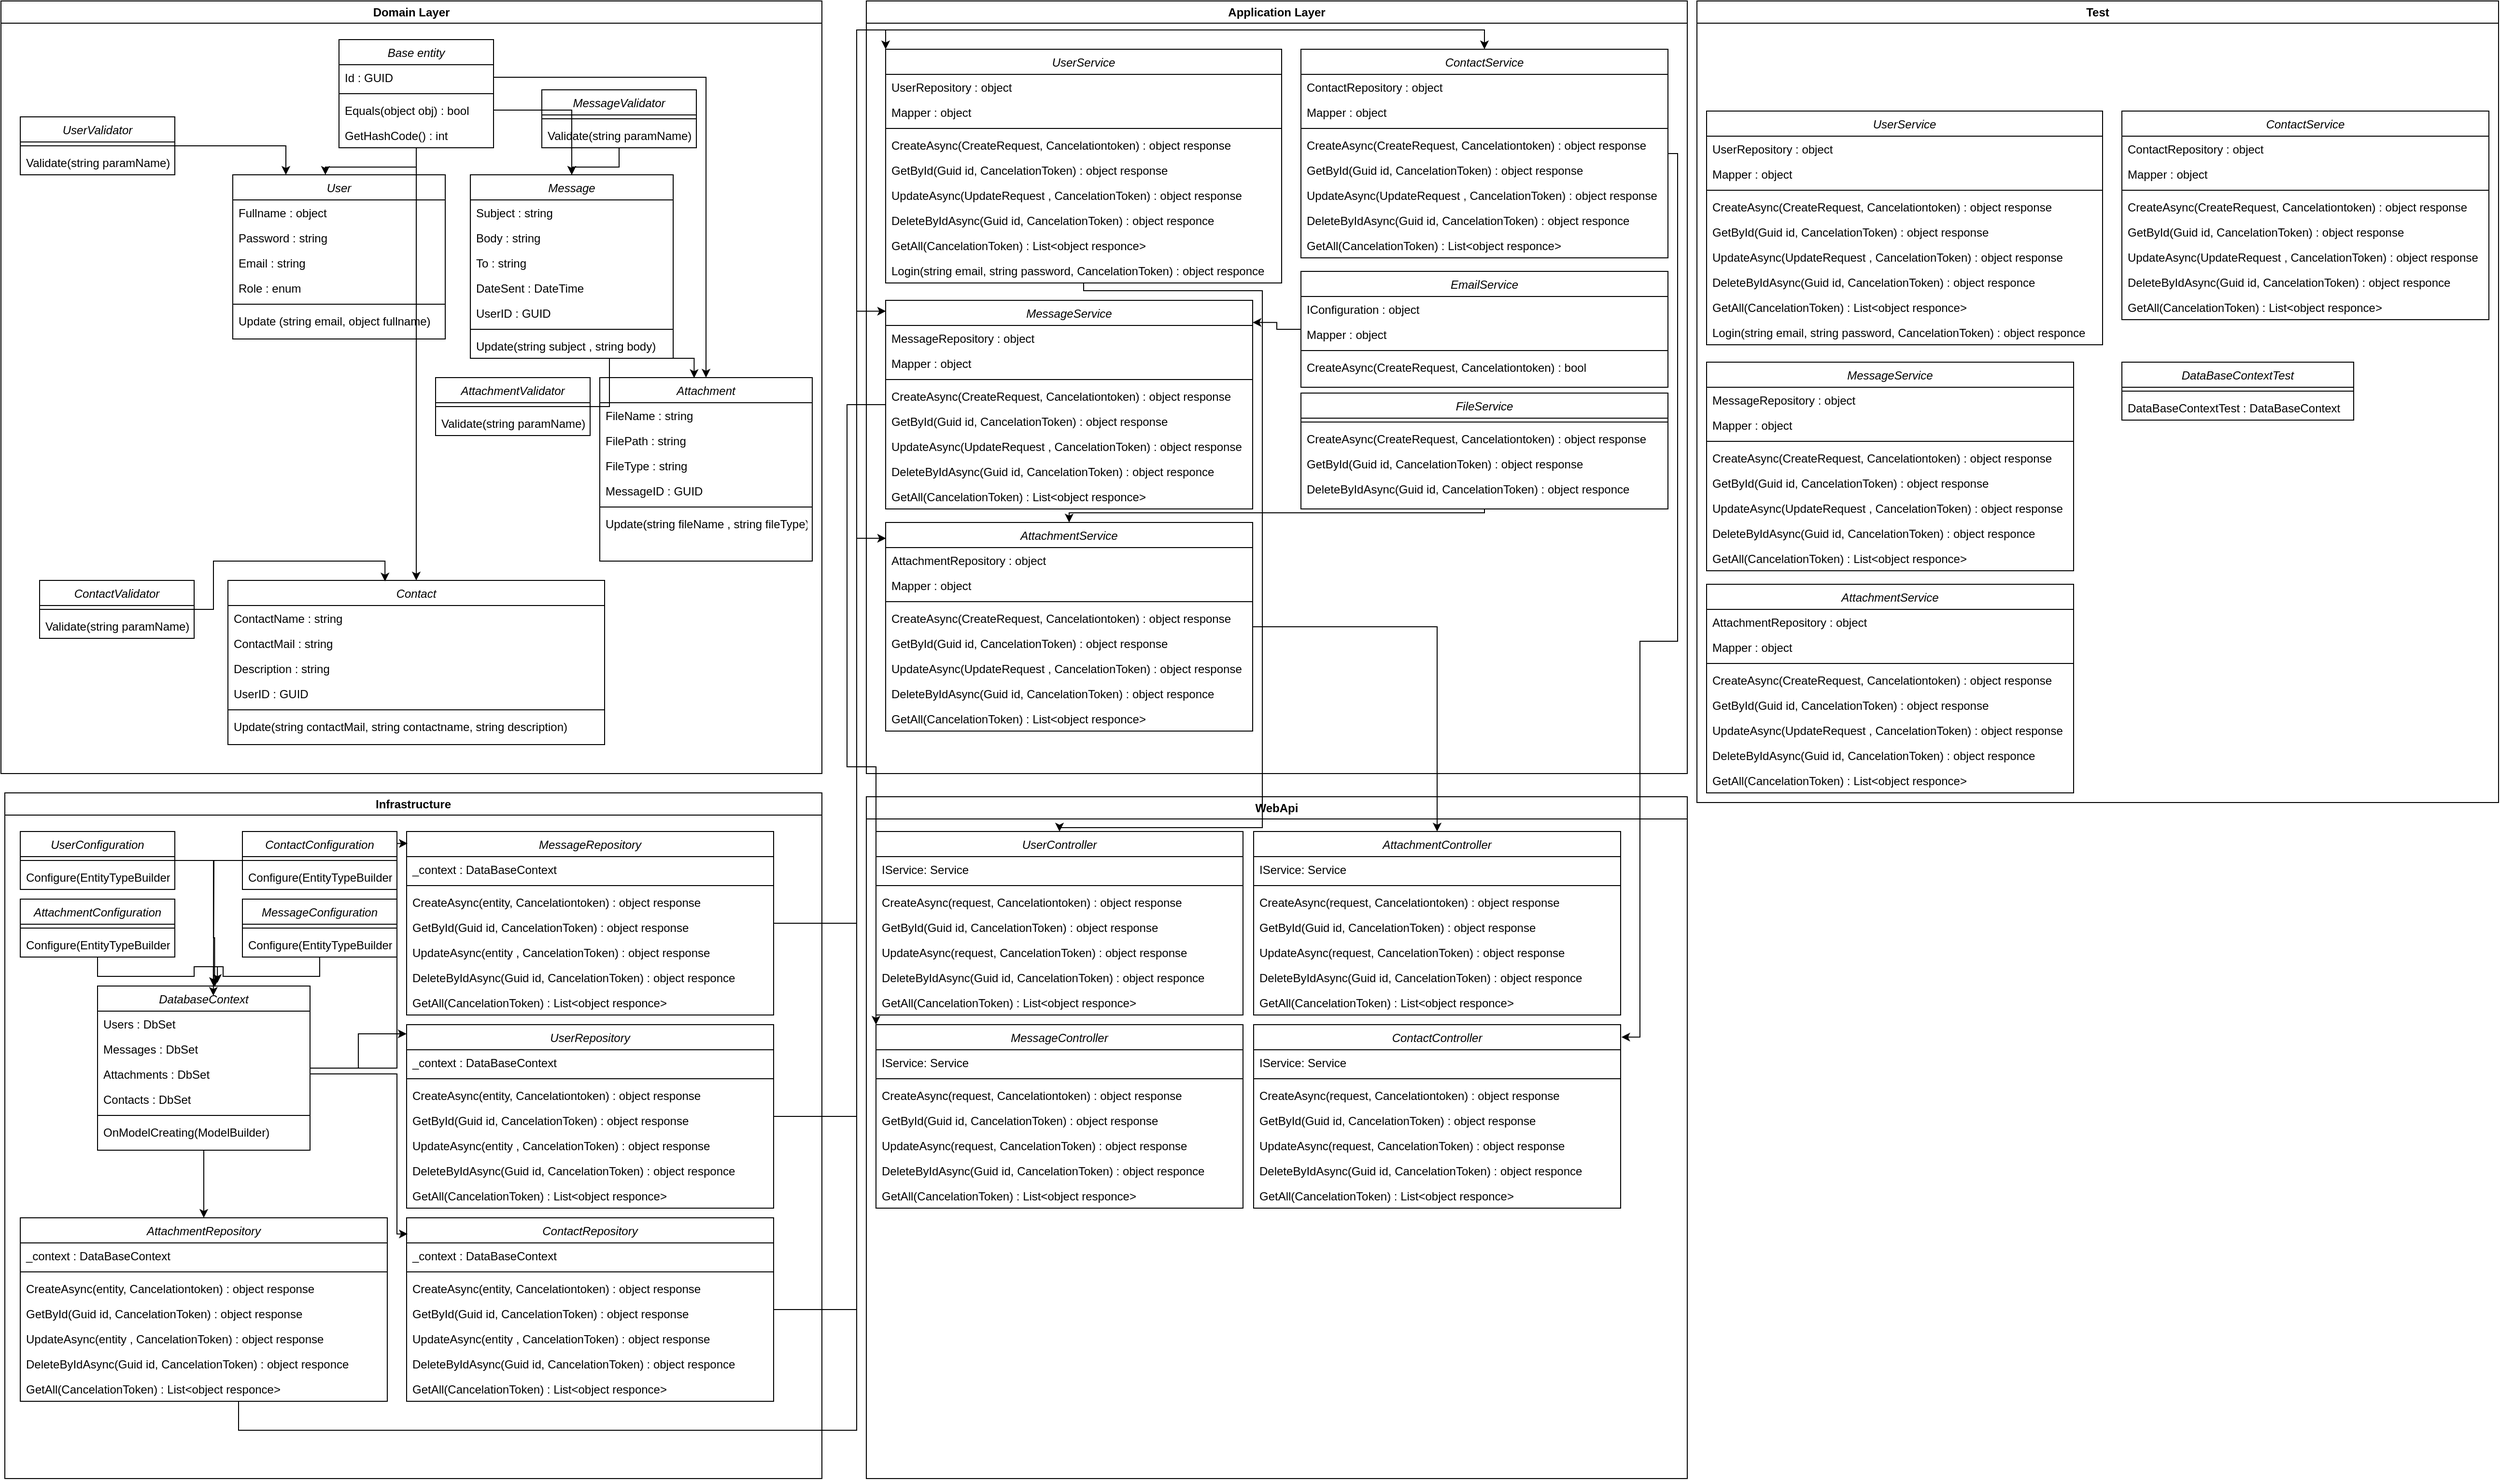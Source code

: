 <mxfile version="24.4.0" type="device">
  <diagram id="C5RBs43oDa-KdzZeNtuy" name="Page-1">
    <mxGraphModel dx="3360" dy="1816" grid="1" gridSize="10" guides="1" tooltips="1" connect="1" arrows="1" fold="1" page="1" pageScale="1" pageWidth="827" pageHeight="1169" math="0" shadow="0">
      <root>
        <mxCell id="WIyWlLk6GJQsqaUBKTNV-0" />
        <mxCell id="WIyWlLk6GJQsqaUBKTNV-1" parent="WIyWlLk6GJQsqaUBKTNV-0" />
        <mxCell id="ps0xR-HljtHY7Z88yBNS-1" value="User" style="swimlane;fontStyle=2;align=center;verticalAlign=top;childLayout=stackLayout;horizontal=1;startSize=26;horizontalStack=0;resizeParent=1;resizeLast=0;collapsible=1;marginBottom=0;rounded=0;shadow=0;strokeWidth=1;" vertex="1" parent="WIyWlLk6GJQsqaUBKTNV-1">
          <mxGeometry x="1044" y="210" width="220" height="170" as="geometry">
            <mxRectangle x="230" y="140" width="160" height="26" as="alternateBounds" />
          </mxGeometry>
        </mxCell>
        <mxCell id="ps0xR-HljtHY7Z88yBNS-6" value="Fullname : object" style="text;align=left;verticalAlign=top;spacingLeft=4;spacingRight=4;overflow=hidden;rotatable=0;points=[[0,0.5],[1,0.5]];portConstraint=eastwest;" vertex="1" parent="ps0xR-HljtHY7Z88yBNS-1">
          <mxGeometry y="26" width="220" height="26" as="geometry" />
        </mxCell>
        <mxCell id="ps0xR-HljtHY7Z88yBNS-7" value="Password : string" style="text;align=left;verticalAlign=top;spacingLeft=4;spacingRight=4;overflow=hidden;rotatable=0;points=[[0,0.5],[1,0.5]];portConstraint=eastwest;" vertex="1" parent="ps0xR-HljtHY7Z88yBNS-1">
          <mxGeometry y="52" width="220" height="26" as="geometry" />
        </mxCell>
        <mxCell id="ps0xR-HljtHY7Z88yBNS-8" value="Email : string" style="text;align=left;verticalAlign=top;spacingLeft=4;spacingRight=4;overflow=hidden;rotatable=0;points=[[0,0.5],[1,0.5]];portConstraint=eastwest;" vertex="1" parent="ps0xR-HljtHY7Z88yBNS-1">
          <mxGeometry y="78" width="220" height="26" as="geometry" />
        </mxCell>
        <mxCell id="ps0xR-HljtHY7Z88yBNS-2" value="Role : enum" style="text;align=left;verticalAlign=top;spacingLeft=4;spacingRight=4;overflow=hidden;rotatable=0;points=[[0,0.5],[1,0.5]];portConstraint=eastwest;" vertex="1" parent="ps0xR-HljtHY7Z88yBNS-1">
          <mxGeometry y="104" width="220" height="26" as="geometry" />
        </mxCell>
        <mxCell id="ps0xR-HljtHY7Z88yBNS-3" value="" style="line;html=1;strokeWidth=1;align=left;verticalAlign=middle;spacingTop=-1;spacingLeft=3;spacingRight=3;rotatable=0;labelPosition=right;points=[];portConstraint=eastwest;" vertex="1" parent="ps0xR-HljtHY7Z88yBNS-1">
          <mxGeometry y="130" width="220" height="8" as="geometry" />
        </mxCell>
        <mxCell id="ps0xR-HljtHY7Z88yBNS-4" value="Update (string email, object fullname)" style="text;align=left;verticalAlign=top;spacingLeft=4;spacingRight=4;overflow=hidden;rotatable=0;points=[[0,0.5],[1,0.5]];portConstraint=eastwest;" vertex="1" parent="ps0xR-HljtHY7Z88yBNS-1">
          <mxGeometry y="138" width="220" height="26" as="geometry" />
        </mxCell>
        <mxCell id="ps0xR-HljtHY7Z88yBNS-25" value="Message" style="swimlane;fontStyle=2;align=center;verticalAlign=top;childLayout=stackLayout;horizontal=1;startSize=26;horizontalStack=0;resizeParent=1;resizeLast=0;collapsible=1;marginBottom=0;rounded=0;shadow=0;strokeWidth=1;" vertex="1" parent="WIyWlLk6GJQsqaUBKTNV-1">
          <mxGeometry x="1290" y="210" width="210" height="190" as="geometry">
            <mxRectangle x="230" y="140" width="160" height="26" as="alternateBounds" />
          </mxGeometry>
        </mxCell>
        <mxCell id="ps0xR-HljtHY7Z88yBNS-26" value="Subject : string" style="text;align=left;verticalAlign=top;spacingLeft=4;spacingRight=4;overflow=hidden;rotatable=0;points=[[0,0.5],[1,0.5]];portConstraint=eastwest;" vertex="1" parent="ps0xR-HljtHY7Z88yBNS-25">
          <mxGeometry y="26" width="210" height="26" as="geometry" />
        </mxCell>
        <mxCell id="ps0xR-HljtHY7Z88yBNS-27" value="Body : string" style="text;align=left;verticalAlign=top;spacingLeft=4;spacingRight=4;overflow=hidden;rotatable=0;points=[[0,0.5],[1,0.5]];portConstraint=eastwest;" vertex="1" parent="ps0xR-HljtHY7Z88yBNS-25">
          <mxGeometry y="52" width="210" height="26" as="geometry" />
        </mxCell>
        <mxCell id="ps0xR-HljtHY7Z88yBNS-28" value="To : string" style="text;align=left;verticalAlign=top;spacingLeft=4;spacingRight=4;overflow=hidden;rotatable=0;points=[[0,0.5],[1,0.5]];portConstraint=eastwest;" vertex="1" parent="ps0xR-HljtHY7Z88yBNS-25">
          <mxGeometry y="78" width="210" height="26" as="geometry" />
        </mxCell>
        <mxCell id="ps0xR-HljtHY7Z88yBNS-29" value="DateSent : DateTime" style="text;align=left;verticalAlign=top;spacingLeft=4;spacingRight=4;overflow=hidden;rotatable=0;points=[[0,0.5],[1,0.5]];portConstraint=eastwest;" vertex="1" parent="ps0xR-HljtHY7Z88yBNS-25">
          <mxGeometry y="104" width="210" height="26" as="geometry" />
        </mxCell>
        <mxCell id="ps0xR-HljtHY7Z88yBNS-30" value="UserID : GUID" style="text;align=left;verticalAlign=top;spacingLeft=4;spacingRight=4;overflow=hidden;rotatable=0;points=[[0,0.5],[1,0.5]];portConstraint=eastwest;" vertex="1" parent="ps0xR-HljtHY7Z88yBNS-25">
          <mxGeometry y="130" width="210" height="26" as="geometry" />
        </mxCell>
        <mxCell id="ps0xR-HljtHY7Z88yBNS-31" value="" style="line;html=1;strokeWidth=1;align=left;verticalAlign=middle;spacingTop=-1;spacingLeft=3;spacingRight=3;rotatable=0;labelPosition=right;points=[];portConstraint=eastwest;" vertex="1" parent="ps0xR-HljtHY7Z88yBNS-25">
          <mxGeometry y="156" width="210" height="8" as="geometry" />
        </mxCell>
        <mxCell id="ps0xR-HljtHY7Z88yBNS-32" value="Update(string subject , string body)" style="text;align=left;verticalAlign=top;spacingLeft=4;spacingRight=4;overflow=hidden;rotatable=0;points=[[0,0.5],[1,0.5]];portConstraint=eastwest;" vertex="1" parent="ps0xR-HljtHY7Z88yBNS-25">
          <mxGeometry y="164" width="210" height="26" as="geometry" />
        </mxCell>
        <mxCell id="ps0xR-HljtHY7Z88yBNS-330" style="edgeStyle=orthogonalEdgeStyle;rounded=0;orthogonalLoop=1;jettySize=auto;html=1;entryX=0.25;entryY=0;entryDx=0;entryDy=0;" edge="1" parent="WIyWlLk6GJQsqaUBKTNV-1" source="ps0xR-HljtHY7Z88yBNS-49" target="ps0xR-HljtHY7Z88yBNS-1">
          <mxGeometry relative="1" as="geometry" />
        </mxCell>
        <mxCell id="ps0xR-HljtHY7Z88yBNS-69" value="Domain Layer" style="swimlane;whiteSpace=wrap;html=1;" vertex="1" parent="WIyWlLk6GJQsqaUBKTNV-1">
          <mxGeometry x="804" y="30" width="850" height="800" as="geometry" />
        </mxCell>
        <mxCell id="ps0xR-HljtHY7Z88yBNS-54" value="MessageValidator" style="swimlane;fontStyle=2;align=center;verticalAlign=top;childLayout=stackLayout;horizontal=1;startSize=26;horizontalStack=0;resizeParent=1;resizeLast=0;collapsible=1;marginBottom=0;rounded=0;shadow=0;strokeWidth=1;" vertex="1" parent="ps0xR-HljtHY7Z88yBNS-69">
          <mxGeometry x="560" y="92" width="160" height="60" as="geometry">
            <mxRectangle x="230" y="140" width="160" height="26" as="alternateBounds" />
          </mxGeometry>
        </mxCell>
        <mxCell id="ps0xR-HljtHY7Z88yBNS-55" value="" style="line;html=1;strokeWidth=1;align=left;verticalAlign=middle;spacingTop=-1;spacingLeft=3;spacingRight=3;rotatable=0;labelPosition=right;points=[];portConstraint=eastwest;" vertex="1" parent="ps0xR-HljtHY7Z88yBNS-54">
          <mxGeometry y="26" width="160" height="8" as="geometry" />
        </mxCell>
        <mxCell id="ps0xR-HljtHY7Z88yBNS-56" value="Validate(string paramName)" style="text;align=left;verticalAlign=top;spacingLeft=4;spacingRight=4;overflow=hidden;rotatable=0;points=[[0,0.5],[1,0.5]];portConstraint=eastwest;" vertex="1" parent="ps0xR-HljtHY7Z88yBNS-54">
          <mxGeometry y="34" width="160" height="26" as="geometry" />
        </mxCell>
        <mxCell id="zkfFHV4jXpPFQw0GAbJ--0" value="Base entity" style="swimlane;fontStyle=2;align=center;verticalAlign=top;childLayout=stackLayout;horizontal=1;startSize=26;horizontalStack=0;resizeParent=1;resizeLast=0;collapsible=1;marginBottom=0;rounded=0;shadow=0;strokeWidth=1;" parent="ps0xR-HljtHY7Z88yBNS-69" vertex="1">
          <mxGeometry x="350" y="40" width="160" height="112" as="geometry">
            <mxRectangle x="230" y="140" width="160" height="26" as="alternateBounds" />
          </mxGeometry>
        </mxCell>
        <mxCell id="zkfFHV4jXpPFQw0GAbJ--1" value="Id : GUID" style="text;align=left;verticalAlign=top;spacingLeft=4;spacingRight=4;overflow=hidden;rotatable=0;points=[[0,0.5],[1,0.5]];portConstraint=eastwest;" parent="zkfFHV4jXpPFQw0GAbJ--0" vertex="1">
          <mxGeometry y="26" width="160" height="26" as="geometry" />
        </mxCell>
        <mxCell id="zkfFHV4jXpPFQw0GAbJ--4" value="" style="line;html=1;strokeWidth=1;align=left;verticalAlign=middle;spacingTop=-1;spacingLeft=3;spacingRight=3;rotatable=0;labelPosition=right;points=[];portConstraint=eastwest;" parent="zkfFHV4jXpPFQw0GAbJ--0" vertex="1">
          <mxGeometry y="52" width="160" height="8" as="geometry" />
        </mxCell>
        <mxCell id="zkfFHV4jXpPFQw0GAbJ--5" value="Equals(object obj) : bool" style="text;align=left;verticalAlign=top;spacingLeft=4;spacingRight=4;overflow=hidden;rotatable=0;points=[[0,0.5],[1,0.5]];portConstraint=eastwest;" parent="zkfFHV4jXpPFQw0GAbJ--0" vertex="1">
          <mxGeometry y="60" width="160" height="26" as="geometry" />
        </mxCell>
        <mxCell id="ps0xR-HljtHY7Z88yBNS-0" value="GetHashCode() : int" style="text;align=left;verticalAlign=top;spacingLeft=4;spacingRight=4;overflow=hidden;rotatable=0;points=[[0,0.5],[1,0.5]];portConstraint=eastwest;" vertex="1" parent="zkfFHV4jXpPFQw0GAbJ--0">
          <mxGeometry y="86" width="160" height="26" as="geometry" />
        </mxCell>
        <mxCell id="ps0xR-HljtHY7Z88yBNS-33" value="Attachment" style="swimlane;fontStyle=2;align=center;verticalAlign=top;childLayout=stackLayout;horizontal=1;startSize=26;horizontalStack=0;resizeParent=1;resizeLast=0;collapsible=1;marginBottom=0;rounded=0;shadow=0;strokeWidth=1;" vertex="1" parent="ps0xR-HljtHY7Z88yBNS-69">
          <mxGeometry x="620" y="390" width="220" height="190" as="geometry">
            <mxRectangle x="230" y="140" width="160" height="26" as="alternateBounds" />
          </mxGeometry>
        </mxCell>
        <mxCell id="ps0xR-HljtHY7Z88yBNS-34" value="FileName : string" style="text;align=left;verticalAlign=top;spacingLeft=4;spacingRight=4;overflow=hidden;rotatable=0;points=[[0,0.5],[1,0.5]];portConstraint=eastwest;" vertex="1" parent="ps0xR-HljtHY7Z88yBNS-33">
          <mxGeometry y="26" width="220" height="26" as="geometry" />
        </mxCell>
        <mxCell id="ps0xR-HljtHY7Z88yBNS-35" value="FilePath : string" style="text;align=left;verticalAlign=top;spacingLeft=4;spacingRight=4;overflow=hidden;rotatable=0;points=[[0,0.5],[1,0.5]];portConstraint=eastwest;" vertex="1" parent="ps0xR-HljtHY7Z88yBNS-33">
          <mxGeometry y="52" width="220" height="26" as="geometry" />
        </mxCell>
        <mxCell id="ps0xR-HljtHY7Z88yBNS-36" value="FileType : string" style="text;align=left;verticalAlign=top;spacingLeft=4;spacingRight=4;overflow=hidden;rotatable=0;points=[[0,0.5],[1,0.5]];portConstraint=eastwest;" vertex="1" parent="ps0xR-HljtHY7Z88yBNS-33">
          <mxGeometry y="78" width="220" height="26" as="geometry" />
        </mxCell>
        <mxCell id="ps0xR-HljtHY7Z88yBNS-38" value="MessageID : GUID" style="text;align=left;verticalAlign=top;spacingLeft=4;spacingRight=4;overflow=hidden;rotatable=0;points=[[0,0.5],[1,0.5]];portConstraint=eastwest;" vertex="1" parent="ps0xR-HljtHY7Z88yBNS-33">
          <mxGeometry y="104" width="220" height="26" as="geometry" />
        </mxCell>
        <mxCell id="ps0xR-HljtHY7Z88yBNS-39" value="" style="line;html=1;strokeWidth=1;align=left;verticalAlign=middle;spacingTop=-1;spacingLeft=3;spacingRight=3;rotatable=0;labelPosition=right;points=[];portConstraint=eastwest;" vertex="1" parent="ps0xR-HljtHY7Z88yBNS-33">
          <mxGeometry y="130" width="220" height="8" as="geometry" />
        </mxCell>
        <mxCell id="ps0xR-HljtHY7Z88yBNS-40" value="Update(string fileName , string fileType)" style="text;align=left;verticalAlign=top;spacingLeft=4;spacingRight=4;overflow=hidden;rotatable=0;points=[[0,0.5],[1,0.5]];portConstraint=eastwest;" vertex="1" parent="ps0xR-HljtHY7Z88yBNS-33">
          <mxGeometry y="138" width="220" height="26" as="geometry" />
        </mxCell>
        <mxCell id="ps0xR-HljtHY7Z88yBNS-327" style="edgeStyle=orthogonalEdgeStyle;rounded=0;orthogonalLoop=1;jettySize=auto;html=1;" edge="1" parent="ps0xR-HljtHY7Z88yBNS-69" source="zkfFHV4jXpPFQw0GAbJ--1" target="ps0xR-HljtHY7Z88yBNS-33">
          <mxGeometry relative="1" as="geometry" />
        </mxCell>
        <mxCell id="ps0xR-HljtHY7Z88yBNS-16" value="Contact" style="swimlane;fontStyle=2;align=center;verticalAlign=top;childLayout=stackLayout;horizontal=1;startSize=26;horizontalStack=0;resizeParent=1;resizeLast=0;collapsible=1;marginBottom=0;rounded=0;shadow=0;strokeWidth=1;" vertex="1" parent="ps0xR-HljtHY7Z88yBNS-69">
          <mxGeometry x="235" y="600" width="390" height="170" as="geometry">
            <mxRectangle x="230" y="140" width="160" height="26" as="alternateBounds" />
          </mxGeometry>
        </mxCell>
        <mxCell id="ps0xR-HljtHY7Z88yBNS-21" value="ContactName : string" style="text;align=left;verticalAlign=top;spacingLeft=4;spacingRight=4;overflow=hidden;rotatable=0;points=[[0,0.5],[1,0.5]];portConstraint=eastwest;" vertex="1" parent="ps0xR-HljtHY7Z88yBNS-16">
          <mxGeometry y="26" width="390" height="26" as="geometry" />
        </mxCell>
        <mxCell id="ps0xR-HljtHY7Z88yBNS-22" value="ContactMail : string" style="text;align=left;verticalAlign=top;spacingLeft=4;spacingRight=4;overflow=hidden;rotatable=0;points=[[0,0.5],[1,0.5]];portConstraint=eastwest;" vertex="1" parent="ps0xR-HljtHY7Z88yBNS-16">
          <mxGeometry y="52" width="390" height="26" as="geometry" />
        </mxCell>
        <mxCell id="ps0xR-HljtHY7Z88yBNS-23" value="Description : string" style="text;align=left;verticalAlign=top;spacingLeft=4;spacingRight=4;overflow=hidden;rotatable=0;points=[[0,0.5],[1,0.5]];portConstraint=eastwest;" vertex="1" parent="ps0xR-HljtHY7Z88yBNS-16">
          <mxGeometry y="78" width="390" height="26" as="geometry" />
        </mxCell>
        <mxCell id="ps0xR-HljtHY7Z88yBNS-17" value="UserID : GUID" style="text;align=left;verticalAlign=top;spacingLeft=4;spacingRight=4;overflow=hidden;rotatable=0;points=[[0,0.5],[1,0.5]];portConstraint=eastwest;" vertex="1" parent="ps0xR-HljtHY7Z88yBNS-16">
          <mxGeometry y="104" width="390" height="26" as="geometry" />
        </mxCell>
        <mxCell id="ps0xR-HljtHY7Z88yBNS-18" value="" style="line;html=1;strokeWidth=1;align=left;verticalAlign=middle;spacingTop=-1;spacingLeft=3;spacingRight=3;rotatable=0;labelPosition=right;points=[];portConstraint=eastwest;" vertex="1" parent="ps0xR-HljtHY7Z88yBNS-16">
          <mxGeometry y="130" width="390" height="8" as="geometry" />
        </mxCell>
        <mxCell id="ps0xR-HljtHY7Z88yBNS-20" value="Update(string contactMail, string contactname, string description)" style="text;align=left;verticalAlign=top;spacingLeft=4;spacingRight=4;overflow=hidden;rotatable=0;points=[[0,0.5],[1,0.5]];portConstraint=eastwest;" vertex="1" parent="ps0xR-HljtHY7Z88yBNS-16">
          <mxGeometry y="138" width="390" height="26" as="geometry" />
        </mxCell>
        <mxCell id="ps0xR-HljtHY7Z88yBNS-326" style="edgeStyle=orthogonalEdgeStyle;rounded=0;orthogonalLoop=1;jettySize=auto;html=1;entryX=0.5;entryY=0;entryDx=0;entryDy=0;" edge="1" parent="ps0xR-HljtHY7Z88yBNS-69" source="zkfFHV4jXpPFQw0GAbJ--0" target="ps0xR-HljtHY7Z88yBNS-16">
          <mxGeometry relative="1" as="geometry" />
        </mxCell>
        <mxCell id="ps0xR-HljtHY7Z88yBNS-57" value="ContactValidator" style="swimlane;fontStyle=2;align=center;verticalAlign=top;childLayout=stackLayout;horizontal=1;startSize=26;horizontalStack=0;resizeParent=1;resizeLast=0;collapsible=1;marginBottom=0;rounded=0;shadow=0;strokeWidth=1;" vertex="1" parent="ps0xR-HljtHY7Z88yBNS-69">
          <mxGeometry x="40" y="600" width="160" height="60" as="geometry">
            <mxRectangle x="230" y="140" width="160" height="26" as="alternateBounds" />
          </mxGeometry>
        </mxCell>
        <mxCell id="ps0xR-HljtHY7Z88yBNS-58" value="" style="line;html=1;strokeWidth=1;align=left;verticalAlign=middle;spacingTop=-1;spacingLeft=3;spacingRight=3;rotatable=0;labelPosition=right;points=[];portConstraint=eastwest;" vertex="1" parent="ps0xR-HljtHY7Z88yBNS-57">
          <mxGeometry y="26" width="160" height="8" as="geometry" />
        </mxCell>
        <mxCell id="ps0xR-HljtHY7Z88yBNS-59" value="Validate(string paramName)" style="text;align=left;verticalAlign=top;spacingLeft=4;spacingRight=4;overflow=hidden;rotatable=0;points=[[0,0.5],[1,0.5]];portConstraint=eastwest;" vertex="1" parent="ps0xR-HljtHY7Z88yBNS-57">
          <mxGeometry y="34" width="160" height="26" as="geometry" />
        </mxCell>
        <mxCell id="ps0xR-HljtHY7Z88yBNS-63" value="AttachmentValidator" style="swimlane;fontStyle=2;align=center;verticalAlign=top;childLayout=stackLayout;horizontal=1;startSize=26;horizontalStack=0;resizeParent=1;resizeLast=0;collapsible=1;marginBottom=0;rounded=0;shadow=0;strokeWidth=1;" vertex="1" parent="ps0xR-HljtHY7Z88yBNS-69">
          <mxGeometry x="450" y="390" width="160" height="60" as="geometry">
            <mxRectangle x="230" y="140" width="160" height="26" as="alternateBounds" />
          </mxGeometry>
        </mxCell>
        <mxCell id="ps0xR-HljtHY7Z88yBNS-64" value="" style="line;html=1;strokeWidth=1;align=left;verticalAlign=middle;spacingTop=-1;spacingLeft=3;spacingRight=3;rotatable=0;labelPosition=right;points=[];portConstraint=eastwest;" vertex="1" parent="ps0xR-HljtHY7Z88yBNS-63">
          <mxGeometry y="26" width="160" height="8" as="geometry" />
        </mxCell>
        <mxCell id="ps0xR-HljtHY7Z88yBNS-65" value="Validate(string paramName)" style="text;align=left;verticalAlign=top;spacingLeft=4;spacingRight=4;overflow=hidden;rotatable=0;points=[[0,0.5],[1,0.5]];portConstraint=eastwest;" vertex="1" parent="ps0xR-HljtHY7Z88yBNS-63">
          <mxGeometry y="34" width="160" height="26" as="geometry" />
        </mxCell>
        <mxCell id="ps0xR-HljtHY7Z88yBNS-49" value="UserValidator" style="swimlane;fontStyle=2;align=center;verticalAlign=top;childLayout=stackLayout;horizontal=1;startSize=26;horizontalStack=0;resizeParent=1;resizeLast=0;collapsible=1;marginBottom=0;rounded=0;shadow=0;strokeWidth=1;" vertex="1" parent="ps0xR-HljtHY7Z88yBNS-69">
          <mxGeometry x="20" y="120" width="160" height="60" as="geometry">
            <mxRectangle x="230" y="140" width="160" height="26" as="alternateBounds" />
          </mxGeometry>
        </mxCell>
        <mxCell id="ps0xR-HljtHY7Z88yBNS-51" value="" style="line;html=1;strokeWidth=1;align=left;verticalAlign=middle;spacingTop=-1;spacingLeft=3;spacingRight=3;rotatable=0;labelPosition=right;points=[];portConstraint=eastwest;" vertex="1" parent="ps0xR-HljtHY7Z88yBNS-49">
          <mxGeometry y="26" width="160" height="8" as="geometry" />
        </mxCell>
        <mxCell id="ps0xR-HljtHY7Z88yBNS-52" value="Validate(string paramName)" style="text;align=left;verticalAlign=top;spacingLeft=4;spacingRight=4;overflow=hidden;rotatable=0;points=[[0,0.5],[1,0.5]];portConstraint=eastwest;" vertex="1" parent="ps0xR-HljtHY7Z88yBNS-49">
          <mxGeometry y="34" width="160" height="26" as="geometry" />
        </mxCell>
        <mxCell id="ps0xR-HljtHY7Z88yBNS-333" style="edgeStyle=orthogonalEdgeStyle;rounded=0;orthogonalLoop=1;jettySize=auto;html=1;entryX=0.417;entryY=0.006;entryDx=0;entryDy=0;entryPerimeter=0;" edge="1" parent="ps0xR-HljtHY7Z88yBNS-69" source="ps0xR-HljtHY7Z88yBNS-57" target="ps0xR-HljtHY7Z88yBNS-16">
          <mxGeometry relative="1" as="geometry" />
        </mxCell>
        <mxCell id="ps0xR-HljtHY7Z88yBNS-335" style="edgeStyle=orthogonalEdgeStyle;rounded=0;orthogonalLoop=1;jettySize=auto;html=1;entryX=0.444;entryY=0.002;entryDx=0;entryDy=0;entryPerimeter=0;" edge="1" parent="ps0xR-HljtHY7Z88yBNS-69" source="ps0xR-HljtHY7Z88yBNS-63" target="ps0xR-HljtHY7Z88yBNS-33">
          <mxGeometry relative="1" as="geometry" />
        </mxCell>
        <mxCell id="ps0xR-HljtHY7Z88yBNS-70" value="Application Layer" style="swimlane;whiteSpace=wrap;html=1;" vertex="1" parent="WIyWlLk6GJQsqaUBKTNV-1">
          <mxGeometry x="1700" y="30" width="850" height="800" as="geometry" />
        </mxCell>
        <mxCell id="ps0xR-HljtHY7Z88yBNS-71" value="UserService" style="swimlane;fontStyle=2;align=center;verticalAlign=top;childLayout=stackLayout;horizontal=1;startSize=26;horizontalStack=0;resizeParent=1;resizeLast=0;collapsible=1;marginBottom=0;rounded=0;shadow=0;strokeWidth=1;" vertex="1" parent="ps0xR-HljtHY7Z88yBNS-70">
          <mxGeometry x="20" y="50" width="410" height="242" as="geometry">
            <mxRectangle x="230" y="140" width="160" height="26" as="alternateBounds" />
          </mxGeometry>
        </mxCell>
        <mxCell id="ps0xR-HljtHY7Z88yBNS-72" value="UserRepository : object" style="text;align=left;verticalAlign=top;spacingLeft=4;spacingRight=4;overflow=hidden;rotatable=0;points=[[0,0.5],[1,0.5]];portConstraint=eastwest;" vertex="1" parent="ps0xR-HljtHY7Z88yBNS-71">
          <mxGeometry y="26" width="410" height="26" as="geometry" />
        </mxCell>
        <mxCell id="ps0xR-HljtHY7Z88yBNS-73" value="Mapper : object" style="text;align=left;verticalAlign=top;spacingLeft=4;spacingRight=4;overflow=hidden;rotatable=0;points=[[0,0.5],[1,0.5]];portConstraint=eastwest;" vertex="1" parent="ps0xR-HljtHY7Z88yBNS-71">
          <mxGeometry y="52" width="410" height="26" as="geometry" />
        </mxCell>
        <mxCell id="ps0xR-HljtHY7Z88yBNS-77" value="" style="line;html=1;strokeWidth=1;align=left;verticalAlign=middle;spacingTop=-1;spacingLeft=3;spacingRight=3;rotatable=0;labelPosition=right;points=[];portConstraint=eastwest;" vertex="1" parent="ps0xR-HljtHY7Z88yBNS-71">
          <mxGeometry y="78" width="410" height="8" as="geometry" />
        </mxCell>
        <mxCell id="ps0xR-HljtHY7Z88yBNS-78" value="CreateAsync(CreateRequest, Cancelationtoken) : object response" style="text;align=left;verticalAlign=top;spacingLeft=4;spacingRight=4;overflow=hidden;rotatable=0;points=[[0,0.5],[1,0.5]];portConstraint=eastwest;" vertex="1" parent="ps0xR-HljtHY7Z88yBNS-71">
          <mxGeometry y="86" width="410" height="26" as="geometry" />
        </mxCell>
        <mxCell id="ps0xR-HljtHY7Z88yBNS-79" value="GetById(Guid id, CancelationToken) : object response" style="text;align=left;verticalAlign=top;spacingLeft=4;spacingRight=4;overflow=hidden;rotatable=0;points=[[0,0.5],[1,0.5]];portConstraint=eastwest;" vertex="1" parent="ps0xR-HljtHY7Z88yBNS-71">
          <mxGeometry y="112" width="410" height="26" as="geometry" />
        </mxCell>
        <mxCell id="ps0xR-HljtHY7Z88yBNS-82" value="UpdateAsync(UpdateRequest , CancelationToken) : object response" style="text;align=left;verticalAlign=top;spacingLeft=4;spacingRight=4;overflow=hidden;rotatable=0;points=[[0,0.5],[1,0.5]];portConstraint=eastwest;" vertex="1" parent="ps0xR-HljtHY7Z88yBNS-71">
          <mxGeometry y="138" width="410" height="26" as="geometry" />
        </mxCell>
        <mxCell id="ps0xR-HljtHY7Z88yBNS-81" value="DeleteByIdAsync(Guid id, CancelationToken) : object responce" style="text;align=left;verticalAlign=top;spacingLeft=4;spacingRight=4;overflow=hidden;rotatable=0;points=[[0,0.5],[1,0.5]];portConstraint=eastwest;" vertex="1" parent="ps0xR-HljtHY7Z88yBNS-71">
          <mxGeometry y="164" width="410" height="26" as="geometry" />
        </mxCell>
        <mxCell id="ps0xR-HljtHY7Z88yBNS-80" value="GetAll(CancelationToken) : List&lt;object responce&gt;" style="text;align=left;verticalAlign=top;spacingLeft=4;spacingRight=4;overflow=hidden;rotatable=0;points=[[0,0.5],[1,0.5]];portConstraint=eastwest;" vertex="1" parent="ps0xR-HljtHY7Z88yBNS-71">
          <mxGeometry y="190" width="410" height="26" as="geometry" />
        </mxCell>
        <mxCell id="ps0xR-HljtHY7Z88yBNS-92" value="Login(string email, string password, CancelationToken) : object responce" style="text;align=left;verticalAlign=top;spacingLeft=4;spacingRight=4;overflow=hidden;rotatable=0;points=[[0,0.5],[1,0.5]];portConstraint=eastwest;" vertex="1" parent="ps0xR-HljtHY7Z88yBNS-71">
          <mxGeometry y="216" width="410" height="26" as="geometry" />
        </mxCell>
        <mxCell id="ps0xR-HljtHY7Z88yBNS-83" value="MessageService" style="swimlane;fontStyle=2;align=center;verticalAlign=top;childLayout=stackLayout;horizontal=1;startSize=26;horizontalStack=0;resizeParent=1;resizeLast=0;collapsible=1;marginBottom=0;rounded=0;shadow=0;strokeWidth=1;" vertex="1" parent="ps0xR-HljtHY7Z88yBNS-70">
          <mxGeometry x="20" y="310" width="380" height="216" as="geometry">
            <mxRectangle x="230" y="140" width="160" height="26" as="alternateBounds" />
          </mxGeometry>
        </mxCell>
        <mxCell id="ps0xR-HljtHY7Z88yBNS-84" value="MessageRepository : object" style="text;align=left;verticalAlign=top;spacingLeft=4;spacingRight=4;overflow=hidden;rotatable=0;points=[[0,0.5],[1,0.5]];portConstraint=eastwest;" vertex="1" parent="ps0xR-HljtHY7Z88yBNS-83">
          <mxGeometry y="26" width="380" height="26" as="geometry" />
        </mxCell>
        <mxCell id="ps0xR-HljtHY7Z88yBNS-85" value="Mapper : object" style="text;align=left;verticalAlign=top;spacingLeft=4;spacingRight=4;overflow=hidden;rotatable=0;points=[[0,0.5],[1,0.5]];portConstraint=eastwest;" vertex="1" parent="ps0xR-HljtHY7Z88yBNS-83">
          <mxGeometry y="52" width="380" height="26" as="geometry" />
        </mxCell>
        <mxCell id="ps0xR-HljtHY7Z88yBNS-86" value="" style="line;html=1;strokeWidth=1;align=left;verticalAlign=middle;spacingTop=-1;spacingLeft=3;spacingRight=3;rotatable=0;labelPosition=right;points=[];portConstraint=eastwest;" vertex="1" parent="ps0xR-HljtHY7Z88yBNS-83">
          <mxGeometry y="78" width="380" height="8" as="geometry" />
        </mxCell>
        <mxCell id="ps0xR-HljtHY7Z88yBNS-87" value="CreateAsync(CreateRequest, Cancelationtoken) : object response" style="text;align=left;verticalAlign=top;spacingLeft=4;spacingRight=4;overflow=hidden;rotatable=0;points=[[0,0.5],[1,0.5]];portConstraint=eastwest;" vertex="1" parent="ps0xR-HljtHY7Z88yBNS-83">
          <mxGeometry y="86" width="380" height="26" as="geometry" />
        </mxCell>
        <mxCell id="ps0xR-HljtHY7Z88yBNS-88" value="GetById(Guid id, CancelationToken) : object response" style="text;align=left;verticalAlign=top;spacingLeft=4;spacingRight=4;overflow=hidden;rotatable=0;points=[[0,0.5],[1,0.5]];portConstraint=eastwest;" vertex="1" parent="ps0xR-HljtHY7Z88yBNS-83">
          <mxGeometry y="112" width="380" height="26" as="geometry" />
        </mxCell>
        <mxCell id="ps0xR-HljtHY7Z88yBNS-89" value="UpdateAsync(UpdateRequest , CancelationToken) : object response" style="text;align=left;verticalAlign=top;spacingLeft=4;spacingRight=4;overflow=hidden;rotatable=0;points=[[0,0.5],[1,0.5]];portConstraint=eastwest;" vertex="1" parent="ps0xR-HljtHY7Z88yBNS-83">
          <mxGeometry y="138" width="380" height="26" as="geometry" />
        </mxCell>
        <mxCell id="ps0xR-HljtHY7Z88yBNS-90" value="DeleteByIdAsync(Guid id, CancelationToken) : object responce" style="text;align=left;verticalAlign=top;spacingLeft=4;spacingRight=4;overflow=hidden;rotatable=0;points=[[0,0.5],[1,0.5]];portConstraint=eastwest;" vertex="1" parent="ps0xR-HljtHY7Z88yBNS-83">
          <mxGeometry y="164" width="380" height="26" as="geometry" />
        </mxCell>
        <mxCell id="ps0xR-HljtHY7Z88yBNS-91" value="GetAll(CancelationToken) : List&lt;object responce&gt;" style="text;align=left;verticalAlign=top;spacingLeft=4;spacingRight=4;overflow=hidden;rotatable=0;points=[[0,0.5],[1,0.5]];portConstraint=eastwest;" vertex="1" parent="ps0xR-HljtHY7Z88yBNS-83">
          <mxGeometry y="190" width="380" height="26" as="geometry" />
        </mxCell>
        <mxCell id="ps0xR-HljtHY7Z88yBNS-93" value="AttachmentService" style="swimlane;fontStyle=2;align=center;verticalAlign=top;childLayout=stackLayout;horizontal=1;startSize=26;horizontalStack=0;resizeParent=1;resizeLast=0;collapsible=1;marginBottom=0;rounded=0;shadow=0;strokeWidth=1;" vertex="1" parent="ps0xR-HljtHY7Z88yBNS-70">
          <mxGeometry x="20" y="540" width="380" height="216" as="geometry">
            <mxRectangle x="230" y="140" width="160" height="26" as="alternateBounds" />
          </mxGeometry>
        </mxCell>
        <mxCell id="ps0xR-HljtHY7Z88yBNS-94" value="AttachmentRepository : object" style="text;align=left;verticalAlign=top;spacingLeft=4;spacingRight=4;overflow=hidden;rotatable=0;points=[[0,0.5],[1,0.5]];portConstraint=eastwest;" vertex="1" parent="ps0xR-HljtHY7Z88yBNS-93">
          <mxGeometry y="26" width="380" height="26" as="geometry" />
        </mxCell>
        <mxCell id="ps0xR-HljtHY7Z88yBNS-95" value="Mapper : object" style="text;align=left;verticalAlign=top;spacingLeft=4;spacingRight=4;overflow=hidden;rotatable=0;points=[[0,0.5],[1,0.5]];portConstraint=eastwest;" vertex="1" parent="ps0xR-HljtHY7Z88yBNS-93">
          <mxGeometry y="52" width="380" height="26" as="geometry" />
        </mxCell>
        <mxCell id="ps0xR-HljtHY7Z88yBNS-96" value="" style="line;html=1;strokeWidth=1;align=left;verticalAlign=middle;spacingTop=-1;spacingLeft=3;spacingRight=3;rotatable=0;labelPosition=right;points=[];portConstraint=eastwest;" vertex="1" parent="ps0xR-HljtHY7Z88yBNS-93">
          <mxGeometry y="78" width="380" height="8" as="geometry" />
        </mxCell>
        <mxCell id="ps0xR-HljtHY7Z88yBNS-97" value="CreateAsync(CreateRequest, Cancelationtoken) : object response" style="text;align=left;verticalAlign=top;spacingLeft=4;spacingRight=4;overflow=hidden;rotatable=0;points=[[0,0.5],[1,0.5]];portConstraint=eastwest;" vertex="1" parent="ps0xR-HljtHY7Z88yBNS-93">
          <mxGeometry y="86" width="380" height="26" as="geometry" />
        </mxCell>
        <mxCell id="ps0xR-HljtHY7Z88yBNS-98" value="GetById(Guid id, CancelationToken) : object response" style="text;align=left;verticalAlign=top;spacingLeft=4;spacingRight=4;overflow=hidden;rotatable=0;points=[[0,0.5],[1,0.5]];portConstraint=eastwest;" vertex="1" parent="ps0xR-HljtHY7Z88yBNS-93">
          <mxGeometry y="112" width="380" height="26" as="geometry" />
        </mxCell>
        <mxCell id="ps0xR-HljtHY7Z88yBNS-99" value="UpdateAsync(UpdateRequest , CancelationToken) : object response" style="text;align=left;verticalAlign=top;spacingLeft=4;spacingRight=4;overflow=hidden;rotatable=0;points=[[0,0.5],[1,0.5]];portConstraint=eastwest;" vertex="1" parent="ps0xR-HljtHY7Z88yBNS-93">
          <mxGeometry y="138" width="380" height="26" as="geometry" />
        </mxCell>
        <mxCell id="ps0xR-HljtHY7Z88yBNS-100" value="DeleteByIdAsync(Guid id, CancelationToken) : object responce" style="text;align=left;verticalAlign=top;spacingLeft=4;spacingRight=4;overflow=hidden;rotatable=0;points=[[0,0.5],[1,0.5]];portConstraint=eastwest;" vertex="1" parent="ps0xR-HljtHY7Z88yBNS-93">
          <mxGeometry y="164" width="380" height="26" as="geometry" />
        </mxCell>
        <mxCell id="ps0xR-HljtHY7Z88yBNS-101" value="GetAll(CancelationToken) : List&lt;object responce&gt;" style="text;align=left;verticalAlign=top;spacingLeft=4;spacingRight=4;overflow=hidden;rotatable=0;points=[[0,0.5],[1,0.5]];portConstraint=eastwest;" vertex="1" parent="ps0xR-HljtHY7Z88yBNS-93">
          <mxGeometry y="190" width="380" height="26" as="geometry" />
        </mxCell>
        <mxCell id="ps0xR-HljtHY7Z88yBNS-102" value="ContactService" style="swimlane;fontStyle=2;align=center;verticalAlign=top;childLayout=stackLayout;horizontal=1;startSize=26;horizontalStack=0;resizeParent=1;resizeLast=0;collapsible=1;marginBottom=0;rounded=0;shadow=0;strokeWidth=1;" vertex="1" parent="ps0xR-HljtHY7Z88yBNS-70">
          <mxGeometry x="450" y="50" width="380" height="216" as="geometry">
            <mxRectangle x="230" y="140" width="160" height="26" as="alternateBounds" />
          </mxGeometry>
        </mxCell>
        <mxCell id="ps0xR-HljtHY7Z88yBNS-103" value="ContactRepository : object" style="text;align=left;verticalAlign=top;spacingLeft=4;spacingRight=4;overflow=hidden;rotatable=0;points=[[0,0.5],[1,0.5]];portConstraint=eastwest;" vertex="1" parent="ps0xR-HljtHY7Z88yBNS-102">
          <mxGeometry y="26" width="380" height="26" as="geometry" />
        </mxCell>
        <mxCell id="ps0xR-HljtHY7Z88yBNS-104" value="Mapper : object" style="text;align=left;verticalAlign=top;spacingLeft=4;spacingRight=4;overflow=hidden;rotatable=0;points=[[0,0.5],[1,0.5]];portConstraint=eastwest;" vertex="1" parent="ps0xR-HljtHY7Z88yBNS-102">
          <mxGeometry y="52" width="380" height="26" as="geometry" />
        </mxCell>
        <mxCell id="ps0xR-HljtHY7Z88yBNS-105" value="" style="line;html=1;strokeWidth=1;align=left;verticalAlign=middle;spacingTop=-1;spacingLeft=3;spacingRight=3;rotatable=0;labelPosition=right;points=[];portConstraint=eastwest;" vertex="1" parent="ps0xR-HljtHY7Z88yBNS-102">
          <mxGeometry y="78" width="380" height="8" as="geometry" />
        </mxCell>
        <mxCell id="ps0xR-HljtHY7Z88yBNS-106" value="CreateAsync(CreateRequest, Cancelationtoken) : object response" style="text;align=left;verticalAlign=top;spacingLeft=4;spacingRight=4;overflow=hidden;rotatable=0;points=[[0,0.5],[1,0.5]];portConstraint=eastwest;" vertex="1" parent="ps0xR-HljtHY7Z88yBNS-102">
          <mxGeometry y="86" width="380" height="26" as="geometry" />
        </mxCell>
        <mxCell id="ps0xR-HljtHY7Z88yBNS-107" value="GetById(Guid id, CancelationToken) : object response" style="text;align=left;verticalAlign=top;spacingLeft=4;spacingRight=4;overflow=hidden;rotatable=0;points=[[0,0.5],[1,0.5]];portConstraint=eastwest;" vertex="1" parent="ps0xR-HljtHY7Z88yBNS-102">
          <mxGeometry y="112" width="380" height="26" as="geometry" />
        </mxCell>
        <mxCell id="ps0xR-HljtHY7Z88yBNS-108" value="UpdateAsync(UpdateRequest , CancelationToken) : object response" style="text;align=left;verticalAlign=top;spacingLeft=4;spacingRight=4;overflow=hidden;rotatable=0;points=[[0,0.5],[1,0.5]];portConstraint=eastwest;" vertex="1" parent="ps0xR-HljtHY7Z88yBNS-102">
          <mxGeometry y="138" width="380" height="26" as="geometry" />
        </mxCell>
        <mxCell id="ps0xR-HljtHY7Z88yBNS-109" value="DeleteByIdAsync(Guid id, CancelationToken) : object responce" style="text;align=left;verticalAlign=top;spacingLeft=4;spacingRight=4;overflow=hidden;rotatable=0;points=[[0,0.5],[1,0.5]];portConstraint=eastwest;" vertex="1" parent="ps0xR-HljtHY7Z88yBNS-102">
          <mxGeometry y="164" width="380" height="26" as="geometry" />
        </mxCell>
        <mxCell id="ps0xR-HljtHY7Z88yBNS-110" value="GetAll(CancelationToken) : List&lt;object responce&gt;" style="text;align=left;verticalAlign=top;spacingLeft=4;spacingRight=4;overflow=hidden;rotatable=0;points=[[0,0.5],[1,0.5]];portConstraint=eastwest;" vertex="1" parent="ps0xR-HljtHY7Z88yBNS-102">
          <mxGeometry y="190" width="380" height="26" as="geometry" />
        </mxCell>
        <mxCell id="ps0xR-HljtHY7Z88yBNS-111" value="EmailService" style="swimlane;fontStyle=2;align=center;verticalAlign=top;childLayout=stackLayout;horizontal=1;startSize=26;horizontalStack=0;resizeParent=1;resizeLast=0;collapsible=1;marginBottom=0;rounded=0;shadow=0;strokeWidth=1;" vertex="1" parent="ps0xR-HljtHY7Z88yBNS-70">
          <mxGeometry x="450" y="280" width="380" height="120" as="geometry">
            <mxRectangle x="230" y="140" width="160" height="26" as="alternateBounds" />
          </mxGeometry>
        </mxCell>
        <mxCell id="ps0xR-HljtHY7Z88yBNS-112" value="IConfiguration : object" style="text;align=left;verticalAlign=top;spacingLeft=4;spacingRight=4;overflow=hidden;rotatable=0;points=[[0,0.5],[1,0.5]];portConstraint=eastwest;" vertex="1" parent="ps0xR-HljtHY7Z88yBNS-111">
          <mxGeometry y="26" width="380" height="26" as="geometry" />
        </mxCell>
        <mxCell id="ps0xR-HljtHY7Z88yBNS-113" value="Mapper : object" style="text;align=left;verticalAlign=top;spacingLeft=4;spacingRight=4;overflow=hidden;rotatable=0;points=[[0,0.5],[1,0.5]];portConstraint=eastwest;" vertex="1" parent="ps0xR-HljtHY7Z88yBNS-111">
          <mxGeometry y="52" width="380" height="26" as="geometry" />
        </mxCell>
        <mxCell id="ps0xR-HljtHY7Z88yBNS-114" value="" style="line;html=1;strokeWidth=1;align=left;verticalAlign=middle;spacingTop=-1;spacingLeft=3;spacingRight=3;rotatable=0;labelPosition=right;points=[];portConstraint=eastwest;" vertex="1" parent="ps0xR-HljtHY7Z88yBNS-111">
          <mxGeometry y="78" width="380" height="8" as="geometry" />
        </mxCell>
        <mxCell id="ps0xR-HljtHY7Z88yBNS-115" value="CreateAsync(CreateRequest, Cancelationtoken) : bool" style="text;align=left;verticalAlign=top;spacingLeft=4;spacingRight=4;overflow=hidden;rotatable=0;points=[[0,0.5],[1,0.5]];portConstraint=eastwest;" vertex="1" parent="ps0xR-HljtHY7Z88yBNS-111">
          <mxGeometry y="86" width="380" height="26" as="geometry" />
        </mxCell>
        <mxCell id="ps0xR-HljtHY7Z88yBNS-401" style="edgeStyle=orthogonalEdgeStyle;rounded=0;orthogonalLoop=1;jettySize=auto;html=1;" edge="1" parent="ps0xR-HljtHY7Z88yBNS-70" source="ps0xR-HljtHY7Z88yBNS-120" target="ps0xR-HljtHY7Z88yBNS-93">
          <mxGeometry relative="1" as="geometry">
            <Array as="points">
              <mxPoint x="640" y="530" />
              <mxPoint x="210" y="530" />
            </Array>
          </mxGeometry>
        </mxCell>
        <mxCell id="ps0xR-HljtHY7Z88yBNS-120" value="FileService" style="swimlane;fontStyle=2;align=center;verticalAlign=top;childLayout=stackLayout;horizontal=1;startSize=26;horizontalStack=0;resizeParent=1;resizeLast=0;collapsible=1;marginBottom=0;rounded=0;shadow=0;strokeWidth=1;" vertex="1" parent="ps0xR-HljtHY7Z88yBNS-70">
          <mxGeometry x="450" y="406" width="380" height="120" as="geometry">
            <mxRectangle x="230" y="140" width="160" height="26" as="alternateBounds" />
          </mxGeometry>
        </mxCell>
        <mxCell id="ps0xR-HljtHY7Z88yBNS-123" value="" style="line;html=1;strokeWidth=1;align=left;verticalAlign=middle;spacingTop=-1;spacingLeft=3;spacingRight=3;rotatable=0;labelPosition=right;points=[];portConstraint=eastwest;" vertex="1" parent="ps0xR-HljtHY7Z88yBNS-120">
          <mxGeometry y="26" width="380" height="8" as="geometry" />
        </mxCell>
        <mxCell id="ps0xR-HljtHY7Z88yBNS-124" value="CreateAsync(CreateRequest, Cancelationtoken) : object response" style="text;align=left;verticalAlign=top;spacingLeft=4;spacingRight=4;overflow=hidden;rotatable=0;points=[[0,0.5],[1,0.5]];portConstraint=eastwest;" vertex="1" parent="ps0xR-HljtHY7Z88yBNS-120">
          <mxGeometry y="34" width="380" height="26" as="geometry" />
        </mxCell>
        <mxCell id="ps0xR-HljtHY7Z88yBNS-125" value="GetById(Guid id, CancelationToken) : object response" style="text;align=left;verticalAlign=top;spacingLeft=4;spacingRight=4;overflow=hidden;rotatable=0;points=[[0,0.5],[1,0.5]];portConstraint=eastwest;" vertex="1" parent="ps0xR-HljtHY7Z88yBNS-120">
          <mxGeometry y="60" width="380" height="26" as="geometry" />
        </mxCell>
        <mxCell id="ps0xR-HljtHY7Z88yBNS-127" value="DeleteByIdAsync(Guid id, CancelationToken) : object responce" style="text;align=left;verticalAlign=top;spacingLeft=4;spacingRight=4;overflow=hidden;rotatable=0;points=[[0,0.5],[1,0.5]];portConstraint=eastwest;" vertex="1" parent="ps0xR-HljtHY7Z88yBNS-120">
          <mxGeometry y="86" width="380" height="26" as="geometry" />
        </mxCell>
        <mxCell id="ps0xR-HljtHY7Z88yBNS-402" style="edgeStyle=orthogonalEdgeStyle;rounded=0;orthogonalLoop=1;jettySize=auto;html=1;entryX=1;entryY=0.106;entryDx=0;entryDy=0;entryPerimeter=0;" edge="1" parent="ps0xR-HljtHY7Z88yBNS-70" source="ps0xR-HljtHY7Z88yBNS-111" target="ps0xR-HljtHY7Z88yBNS-83">
          <mxGeometry relative="1" as="geometry" />
        </mxCell>
        <mxCell id="ps0xR-HljtHY7Z88yBNS-177" value="Infrastructure" style="swimlane;whiteSpace=wrap;html=1;" vertex="1" parent="WIyWlLk6GJQsqaUBKTNV-1">
          <mxGeometry x="808" y="850" width="846" height="710" as="geometry" />
        </mxCell>
        <mxCell id="ps0xR-HljtHY7Z88yBNS-392" style="edgeStyle=orthogonalEdgeStyle;rounded=0;orthogonalLoop=1;jettySize=auto;html=1;entryX=0.5;entryY=0;entryDx=0;entryDy=0;" edge="1" parent="ps0xR-HljtHY7Z88yBNS-177" source="ps0xR-HljtHY7Z88yBNS-178" target="ps0xR-HljtHY7Z88yBNS-222">
          <mxGeometry relative="1" as="geometry" />
        </mxCell>
        <mxCell id="ps0xR-HljtHY7Z88yBNS-178" value="DatabaseContext" style="swimlane;fontStyle=2;align=center;verticalAlign=top;childLayout=stackLayout;horizontal=1;startSize=26;horizontalStack=0;resizeParent=1;resizeLast=0;collapsible=1;marginBottom=0;rounded=0;shadow=0;strokeWidth=1;" vertex="1" parent="ps0xR-HljtHY7Z88yBNS-177">
          <mxGeometry x="96" y="200" width="220" height="170" as="geometry">
            <mxRectangle x="230" y="140" width="160" height="26" as="alternateBounds" />
          </mxGeometry>
        </mxCell>
        <mxCell id="ps0xR-HljtHY7Z88yBNS-179" value="Users : DbSet" style="text;align=left;verticalAlign=top;spacingLeft=4;spacingRight=4;overflow=hidden;rotatable=0;points=[[0,0.5],[1,0.5]];portConstraint=eastwest;" vertex="1" parent="ps0xR-HljtHY7Z88yBNS-178">
          <mxGeometry y="26" width="220" height="26" as="geometry" />
        </mxCell>
        <mxCell id="ps0xR-HljtHY7Z88yBNS-180" value="Messages : DbSet" style="text;align=left;verticalAlign=top;spacingLeft=4;spacingRight=4;overflow=hidden;rotatable=0;points=[[0,0.5],[1,0.5]];portConstraint=eastwest;" vertex="1" parent="ps0xR-HljtHY7Z88yBNS-178">
          <mxGeometry y="52" width="220" height="26" as="geometry" />
        </mxCell>
        <mxCell id="ps0xR-HljtHY7Z88yBNS-181" value="Attachments : DbSet" style="text;align=left;verticalAlign=top;spacingLeft=4;spacingRight=4;overflow=hidden;rotatable=0;points=[[0,0.5],[1,0.5]];portConstraint=eastwest;" vertex="1" parent="ps0xR-HljtHY7Z88yBNS-178">
          <mxGeometry y="78" width="220" height="26" as="geometry" />
        </mxCell>
        <mxCell id="ps0xR-HljtHY7Z88yBNS-182" value="Contacts : DbSet" style="text;align=left;verticalAlign=top;spacingLeft=4;spacingRight=4;overflow=hidden;rotatable=0;points=[[0,0.5],[1,0.5]];portConstraint=eastwest;" vertex="1" parent="ps0xR-HljtHY7Z88yBNS-178">
          <mxGeometry y="104" width="220" height="26" as="geometry" />
        </mxCell>
        <mxCell id="ps0xR-HljtHY7Z88yBNS-183" value="" style="line;html=1;strokeWidth=1;align=left;verticalAlign=middle;spacingTop=-1;spacingLeft=3;spacingRight=3;rotatable=0;labelPosition=right;points=[];portConstraint=eastwest;" vertex="1" parent="ps0xR-HljtHY7Z88yBNS-178">
          <mxGeometry y="130" width="220" height="8" as="geometry" />
        </mxCell>
        <mxCell id="ps0xR-HljtHY7Z88yBNS-184" value="OnModelCreating(ModelBuilder)" style="text;align=left;verticalAlign=top;spacingLeft=4;spacingRight=4;overflow=hidden;rotatable=0;points=[[0,0.5],[1,0.5]];portConstraint=eastwest;" vertex="1" parent="ps0xR-HljtHY7Z88yBNS-178">
          <mxGeometry y="138" width="220" height="26" as="geometry" />
        </mxCell>
        <mxCell id="ps0xR-HljtHY7Z88yBNS-197" value="MessageRepository" style="swimlane;fontStyle=2;align=center;verticalAlign=top;childLayout=stackLayout;horizontal=1;startSize=26;horizontalStack=0;resizeParent=1;resizeLast=0;collapsible=1;marginBottom=0;rounded=0;shadow=0;strokeWidth=1;" vertex="1" parent="ps0xR-HljtHY7Z88yBNS-177">
          <mxGeometry x="416" y="40" width="380" height="190" as="geometry">
            <mxRectangle x="230" y="140" width="160" height="26" as="alternateBounds" />
          </mxGeometry>
        </mxCell>
        <mxCell id="ps0xR-HljtHY7Z88yBNS-198" value="_context : DataBaseContext" style="text;align=left;verticalAlign=top;spacingLeft=4;spacingRight=4;overflow=hidden;rotatable=0;points=[[0,0.5],[1,0.5]];portConstraint=eastwest;" vertex="1" parent="ps0xR-HljtHY7Z88yBNS-197">
          <mxGeometry y="26" width="380" height="26" as="geometry" />
        </mxCell>
        <mxCell id="ps0xR-HljtHY7Z88yBNS-200" value="" style="line;html=1;strokeWidth=1;align=left;verticalAlign=middle;spacingTop=-1;spacingLeft=3;spacingRight=3;rotatable=0;labelPosition=right;points=[];portConstraint=eastwest;" vertex="1" parent="ps0xR-HljtHY7Z88yBNS-197">
          <mxGeometry y="52" width="380" height="8" as="geometry" />
        </mxCell>
        <mxCell id="ps0xR-HljtHY7Z88yBNS-201" value="CreateAsync(entity, Cancelationtoken) : object response" style="text;align=left;verticalAlign=top;spacingLeft=4;spacingRight=4;overflow=hidden;rotatable=0;points=[[0,0.5],[1,0.5]];portConstraint=eastwest;" vertex="1" parent="ps0xR-HljtHY7Z88yBNS-197">
          <mxGeometry y="60" width="380" height="26" as="geometry" />
        </mxCell>
        <mxCell id="ps0xR-HljtHY7Z88yBNS-202" value="GetById(Guid id, CancelationToken) : object response" style="text;align=left;verticalAlign=top;spacingLeft=4;spacingRight=4;overflow=hidden;rotatable=0;points=[[0,0.5],[1,0.5]];portConstraint=eastwest;" vertex="1" parent="ps0xR-HljtHY7Z88yBNS-197">
          <mxGeometry y="86" width="380" height="26" as="geometry" />
        </mxCell>
        <mxCell id="ps0xR-HljtHY7Z88yBNS-203" value="UpdateAsync(entity , CancelationToken) : object response" style="text;align=left;verticalAlign=top;spacingLeft=4;spacingRight=4;overflow=hidden;rotatable=0;points=[[0,0.5],[1,0.5]];portConstraint=eastwest;" vertex="1" parent="ps0xR-HljtHY7Z88yBNS-197">
          <mxGeometry y="112" width="380" height="26" as="geometry" />
        </mxCell>
        <mxCell id="ps0xR-HljtHY7Z88yBNS-204" value="DeleteByIdAsync(Guid id, CancelationToken) : object responce" style="text;align=left;verticalAlign=top;spacingLeft=4;spacingRight=4;overflow=hidden;rotatable=0;points=[[0,0.5],[1,0.5]];portConstraint=eastwest;" vertex="1" parent="ps0xR-HljtHY7Z88yBNS-197">
          <mxGeometry y="138" width="380" height="26" as="geometry" />
        </mxCell>
        <mxCell id="ps0xR-HljtHY7Z88yBNS-205" value="GetAll(CancelationToken) : List&lt;object responce&gt;" style="text;align=left;verticalAlign=top;spacingLeft=4;spacingRight=4;overflow=hidden;rotatable=0;points=[[0,0.5],[1,0.5]];portConstraint=eastwest;" vertex="1" parent="ps0xR-HljtHY7Z88yBNS-197">
          <mxGeometry y="164" width="380" height="26" as="geometry" />
        </mxCell>
        <mxCell id="ps0xR-HljtHY7Z88yBNS-206" value="UserRepository" style="swimlane;fontStyle=2;align=center;verticalAlign=top;childLayout=stackLayout;horizontal=1;startSize=26;horizontalStack=0;resizeParent=1;resizeLast=0;collapsible=1;marginBottom=0;rounded=0;shadow=0;strokeWidth=1;" vertex="1" parent="ps0xR-HljtHY7Z88yBNS-177">
          <mxGeometry x="416" y="240" width="380" height="190" as="geometry">
            <mxRectangle x="230" y="140" width="160" height="26" as="alternateBounds" />
          </mxGeometry>
        </mxCell>
        <mxCell id="ps0xR-HljtHY7Z88yBNS-207" value="_context : DataBaseContext" style="text;align=left;verticalAlign=top;spacingLeft=4;spacingRight=4;overflow=hidden;rotatable=0;points=[[0,0.5],[1,0.5]];portConstraint=eastwest;" vertex="1" parent="ps0xR-HljtHY7Z88yBNS-206">
          <mxGeometry y="26" width="380" height="26" as="geometry" />
        </mxCell>
        <mxCell id="ps0xR-HljtHY7Z88yBNS-208" value="" style="line;html=1;strokeWidth=1;align=left;verticalAlign=middle;spacingTop=-1;spacingLeft=3;spacingRight=3;rotatable=0;labelPosition=right;points=[];portConstraint=eastwest;" vertex="1" parent="ps0xR-HljtHY7Z88yBNS-206">
          <mxGeometry y="52" width="380" height="8" as="geometry" />
        </mxCell>
        <mxCell id="ps0xR-HljtHY7Z88yBNS-209" value="CreateAsync(entity, Cancelationtoken) : object response" style="text;align=left;verticalAlign=top;spacingLeft=4;spacingRight=4;overflow=hidden;rotatable=0;points=[[0,0.5],[1,0.5]];portConstraint=eastwest;" vertex="1" parent="ps0xR-HljtHY7Z88yBNS-206">
          <mxGeometry y="60" width="380" height="26" as="geometry" />
        </mxCell>
        <mxCell id="ps0xR-HljtHY7Z88yBNS-210" value="GetById(Guid id, CancelationToken) : object response" style="text;align=left;verticalAlign=top;spacingLeft=4;spacingRight=4;overflow=hidden;rotatable=0;points=[[0,0.5],[1,0.5]];portConstraint=eastwest;" vertex="1" parent="ps0xR-HljtHY7Z88yBNS-206">
          <mxGeometry y="86" width="380" height="26" as="geometry" />
        </mxCell>
        <mxCell id="ps0xR-HljtHY7Z88yBNS-211" value="UpdateAsync(entity , CancelationToken) : object response" style="text;align=left;verticalAlign=top;spacingLeft=4;spacingRight=4;overflow=hidden;rotatable=0;points=[[0,0.5],[1,0.5]];portConstraint=eastwest;" vertex="1" parent="ps0xR-HljtHY7Z88yBNS-206">
          <mxGeometry y="112" width="380" height="26" as="geometry" />
        </mxCell>
        <mxCell id="ps0xR-HljtHY7Z88yBNS-212" value="DeleteByIdAsync(Guid id, CancelationToken) : object responce" style="text;align=left;verticalAlign=top;spacingLeft=4;spacingRight=4;overflow=hidden;rotatable=0;points=[[0,0.5],[1,0.5]];portConstraint=eastwest;" vertex="1" parent="ps0xR-HljtHY7Z88yBNS-206">
          <mxGeometry y="138" width="380" height="26" as="geometry" />
        </mxCell>
        <mxCell id="ps0xR-HljtHY7Z88yBNS-213" value="GetAll(CancelationToken) : List&lt;object responce&gt;" style="text;align=left;verticalAlign=top;spacingLeft=4;spacingRight=4;overflow=hidden;rotatable=0;points=[[0,0.5],[1,0.5]];portConstraint=eastwest;" vertex="1" parent="ps0xR-HljtHY7Z88yBNS-206">
          <mxGeometry y="164" width="380" height="26" as="geometry" />
        </mxCell>
        <mxCell id="ps0xR-HljtHY7Z88yBNS-214" value="ContactRepository" style="swimlane;fontStyle=2;align=center;verticalAlign=top;childLayout=stackLayout;horizontal=1;startSize=26;horizontalStack=0;resizeParent=1;resizeLast=0;collapsible=1;marginBottom=0;rounded=0;shadow=0;strokeWidth=1;" vertex="1" parent="ps0xR-HljtHY7Z88yBNS-177">
          <mxGeometry x="416" y="440" width="380" height="190" as="geometry">
            <mxRectangle x="230" y="140" width="160" height="26" as="alternateBounds" />
          </mxGeometry>
        </mxCell>
        <mxCell id="ps0xR-HljtHY7Z88yBNS-215" value="_context : DataBaseContext" style="text;align=left;verticalAlign=top;spacingLeft=4;spacingRight=4;overflow=hidden;rotatable=0;points=[[0,0.5],[1,0.5]];portConstraint=eastwest;" vertex="1" parent="ps0xR-HljtHY7Z88yBNS-214">
          <mxGeometry y="26" width="380" height="26" as="geometry" />
        </mxCell>
        <mxCell id="ps0xR-HljtHY7Z88yBNS-216" value="" style="line;html=1;strokeWidth=1;align=left;verticalAlign=middle;spacingTop=-1;spacingLeft=3;spacingRight=3;rotatable=0;labelPosition=right;points=[];portConstraint=eastwest;" vertex="1" parent="ps0xR-HljtHY7Z88yBNS-214">
          <mxGeometry y="52" width="380" height="8" as="geometry" />
        </mxCell>
        <mxCell id="ps0xR-HljtHY7Z88yBNS-217" value="CreateAsync(entity, Cancelationtoken) : object response" style="text;align=left;verticalAlign=top;spacingLeft=4;spacingRight=4;overflow=hidden;rotatable=0;points=[[0,0.5],[1,0.5]];portConstraint=eastwest;" vertex="1" parent="ps0xR-HljtHY7Z88yBNS-214">
          <mxGeometry y="60" width="380" height="26" as="geometry" />
        </mxCell>
        <mxCell id="ps0xR-HljtHY7Z88yBNS-218" value="GetById(Guid id, CancelationToken) : object response" style="text;align=left;verticalAlign=top;spacingLeft=4;spacingRight=4;overflow=hidden;rotatable=0;points=[[0,0.5],[1,0.5]];portConstraint=eastwest;" vertex="1" parent="ps0xR-HljtHY7Z88yBNS-214">
          <mxGeometry y="86" width="380" height="26" as="geometry" />
        </mxCell>
        <mxCell id="ps0xR-HljtHY7Z88yBNS-219" value="UpdateAsync(entity , CancelationToken) : object response" style="text;align=left;verticalAlign=top;spacingLeft=4;spacingRight=4;overflow=hidden;rotatable=0;points=[[0,0.5],[1,0.5]];portConstraint=eastwest;" vertex="1" parent="ps0xR-HljtHY7Z88yBNS-214">
          <mxGeometry y="112" width="380" height="26" as="geometry" />
        </mxCell>
        <mxCell id="ps0xR-HljtHY7Z88yBNS-220" value="DeleteByIdAsync(Guid id, CancelationToken) : object responce" style="text;align=left;verticalAlign=top;spacingLeft=4;spacingRight=4;overflow=hidden;rotatable=0;points=[[0,0.5],[1,0.5]];portConstraint=eastwest;" vertex="1" parent="ps0xR-HljtHY7Z88yBNS-214">
          <mxGeometry y="138" width="380" height="26" as="geometry" />
        </mxCell>
        <mxCell id="ps0xR-HljtHY7Z88yBNS-221" value="GetAll(CancelationToken) : List&lt;object responce&gt;" style="text;align=left;verticalAlign=top;spacingLeft=4;spacingRight=4;overflow=hidden;rotatable=0;points=[[0,0.5],[1,0.5]];portConstraint=eastwest;" vertex="1" parent="ps0xR-HljtHY7Z88yBNS-214">
          <mxGeometry y="164" width="380" height="26" as="geometry" />
        </mxCell>
        <mxCell id="ps0xR-HljtHY7Z88yBNS-222" value="AttachmentRepository" style="swimlane;fontStyle=2;align=center;verticalAlign=top;childLayout=stackLayout;horizontal=1;startSize=26;horizontalStack=0;resizeParent=1;resizeLast=0;collapsible=1;marginBottom=0;rounded=0;shadow=0;strokeWidth=1;" vertex="1" parent="ps0xR-HljtHY7Z88yBNS-177">
          <mxGeometry x="16" y="440" width="380" height="190" as="geometry">
            <mxRectangle x="230" y="140" width="160" height="26" as="alternateBounds" />
          </mxGeometry>
        </mxCell>
        <mxCell id="ps0xR-HljtHY7Z88yBNS-223" value="_context : DataBaseContext" style="text;align=left;verticalAlign=top;spacingLeft=4;spacingRight=4;overflow=hidden;rotatable=0;points=[[0,0.5],[1,0.5]];portConstraint=eastwest;" vertex="1" parent="ps0xR-HljtHY7Z88yBNS-222">
          <mxGeometry y="26" width="380" height="26" as="geometry" />
        </mxCell>
        <mxCell id="ps0xR-HljtHY7Z88yBNS-224" value="" style="line;html=1;strokeWidth=1;align=left;verticalAlign=middle;spacingTop=-1;spacingLeft=3;spacingRight=3;rotatable=0;labelPosition=right;points=[];portConstraint=eastwest;" vertex="1" parent="ps0xR-HljtHY7Z88yBNS-222">
          <mxGeometry y="52" width="380" height="8" as="geometry" />
        </mxCell>
        <mxCell id="ps0xR-HljtHY7Z88yBNS-225" value="CreateAsync(entity, Cancelationtoken) : object response" style="text;align=left;verticalAlign=top;spacingLeft=4;spacingRight=4;overflow=hidden;rotatable=0;points=[[0,0.5],[1,0.5]];portConstraint=eastwest;" vertex="1" parent="ps0xR-HljtHY7Z88yBNS-222">
          <mxGeometry y="60" width="380" height="26" as="geometry" />
        </mxCell>
        <mxCell id="ps0xR-HljtHY7Z88yBNS-226" value="GetById(Guid id, CancelationToken) : object response" style="text;align=left;verticalAlign=top;spacingLeft=4;spacingRight=4;overflow=hidden;rotatable=0;points=[[0,0.5],[1,0.5]];portConstraint=eastwest;" vertex="1" parent="ps0xR-HljtHY7Z88yBNS-222">
          <mxGeometry y="86" width="380" height="26" as="geometry" />
        </mxCell>
        <mxCell id="ps0xR-HljtHY7Z88yBNS-227" value="UpdateAsync(entity , CancelationToken) : object response" style="text;align=left;verticalAlign=top;spacingLeft=4;spacingRight=4;overflow=hidden;rotatable=0;points=[[0,0.5],[1,0.5]];portConstraint=eastwest;" vertex="1" parent="ps0xR-HljtHY7Z88yBNS-222">
          <mxGeometry y="112" width="380" height="26" as="geometry" />
        </mxCell>
        <mxCell id="ps0xR-HljtHY7Z88yBNS-228" value="DeleteByIdAsync(Guid id, CancelationToken) : object responce" style="text;align=left;verticalAlign=top;spacingLeft=4;spacingRight=4;overflow=hidden;rotatable=0;points=[[0,0.5],[1,0.5]];portConstraint=eastwest;" vertex="1" parent="ps0xR-HljtHY7Z88yBNS-222">
          <mxGeometry y="138" width="380" height="26" as="geometry" />
        </mxCell>
        <mxCell id="ps0xR-HljtHY7Z88yBNS-229" value="GetAll(CancelationToken) : List&lt;object responce&gt;" style="text;align=left;verticalAlign=top;spacingLeft=4;spacingRight=4;overflow=hidden;rotatable=0;points=[[0,0.5],[1,0.5]];portConstraint=eastwest;" vertex="1" parent="ps0xR-HljtHY7Z88yBNS-222">
          <mxGeometry y="164" width="380" height="26" as="geometry" />
        </mxCell>
        <mxCell id="ps0xR-HljtHY7Z88yBNS-372" value="UserConfiguration" style="swimlane;fontStyle=2;align=center;verticalAlign=top;childLayout=stackLayout;horizontal=1;startSize=26;horizontalStack=0;resizeParent=1;resizeLast=0;collapsible=1;marginBottom=0;rounded=0;shadow=0;strokeWidth=1;" vertex="1" parent="ps0xR-HljtHY7Z88yBNS-177">
          <mxGeometry x="16" y="40" width="160" height="60" as="geometry">
            <mxRectangle x="230" y="140" width="160" height="26" as="alternateBounds" />
          </mxGeometry>
        </mxCell>
        <mxCell id="ps0xR-HljtHY7Z88yBNS-373" value="" style="line;html=1;strokeWidth=1;align=left;verticalAlign=middle;spacingTop=-1;spacingLeft=3;spacingRight=3;rotatable=0;labelPosition=right;points=[];portConstraint=eastwest;" vertex="1" parent="ps0xR-HljtHY7Z88yBNS-372">
          <mxGeometry y="26" width="160" height="8" as="geometry" />
        </mxCell>
        <mxCell id="ps0xR-HljtHY7Z88yBNS-374" value="Configure(EntityTypeBuilder)" style="text;align=left;verticalAlign=top;spacingLeft=4;spacingRight=4;overflow=hidden;rotatable=0;points=[[0,0.5],[1,0.5]];portConstraint=eastwest;" vertex="1" parent="ps0xR-HljtHY7Z88yBNS-372">
          <mxGeometry y="34" width="160" height="26" as="geometry" />
        </mxCell>
        <mxCell id="ps0xR-HljtHY7Z88yBNS-375" value="AttachmentConfiguration" style="swimlane;fontStyle=2;align=center;verticalAlign=top;childLayout=stackLayout;horizontal=1;startSize=26;horizontalStack=0;resizeParent=1;resizeLast=0;collapsible=1;marginBottom=0;rounded=0;shadow=0;strokeWidth=1;" vertex="1" parent="ps0xR-HljtHY7Z88yBNS-177">
          <mxGeometry x="16" y="110" width="160" height="60" as="geometry">
            <mxRectangle x="230" y="140" width="160" height="26" as="alternateBounds" />
          </mxGeometry>
        </mxCell>
        <mxCell id="ps0xR-HljtHY7Z88yBNS-376" value="" style="line;html=1;strokeWidth=1;align=left;verticalAlign=middle;spacingTop=-1;spacingLeft=3;spacingRight=3;rotatable=0;labelPosition=right;points=[];portConstraint=eastwest;" vertex="1" parent="ps0xR-HljtHY7Z88yBNS-375">
          <mxGeometry y="26" width="160" height="8" as="geometry" />
        </mxCell>
        <mxCell id="ps0xR-HljtHY7Z88yBNS-377" value="Configure(EntityTypeBuilder)" style="text;align=left;verticalAlign=top;spacingLeft=4;spacingRight=4;overflow=hidden;rotatable=0;points=[[0,0.5],[1,0.5]];portConstraint=eastwest;" vertex="1" parent="ps0xR-HljtHY7Z88yBNS-375">
          <mxGeometry y="34" width="160" height="26" as="geometry" />
        </mxCell>
        <mxCell id="ps0xR-HljtHY7Z88yBNS-387" style="edgeStyle=orthogonalEdgeStyle;rounded=0;orthogonalLoop=1;jettySize=auto;html=1;" edge="1" parent="ps0xR-HljtHY7Z88yBNS-177" source="ps0xR-HljtHY7Z88yBNS-378">
          <mxGeometry relative="1" as="geometry">
            <mxPoint x="216" y="200" as="targetPoint" />
          </mxGeometry>
        </mxCell>
        <mxCell id="ps0xR-HljtHY7Z88yBNS-378" value="ContactConfiguration" style="swimlane;fontStyle=2;align=center;verticalAlign=top;childLayout=stackLayout;horizontal=1;startSize=26;horizontalStack=0;resizeParent=1;resizeLast=0;collapsible=1;marginBottom=0;rounded=0;shadow=0;strokeWidth=1;" vertex="1" parent="ps0xR-HljtHY7Z88yBNS-177">
          <mxGeometry x="246" y="40" width="160" height="60" as="geometry">
            <mxRectangle x="230" y="140" width="160" height="26" as="alternateBounds" />
          </mxGeometry>
        </mxCell>
        <mxCell id="ps0xR-HljtHY7Z88yBNS-379" value="" style="line;html=1;strokeWidth=1;align=left;verticalAlign=middle;spacingTop=-1;spacingLeft=3;spacingRight=3;rotatable=0;labelPosition=right;points=[];portConstraint=eastwest;" vertex="1" parent="ps0xR-HljtHY7Z88yBNS-378">
          <mxGeometry y="26" width="160" height="8" as="geometry" />
        </mxCell>
        <mxCell id="ps0xR-HljtHY7Z88yBNS-380" value="Configure(EntityTypeBuilder)" style="text;align=left;verticalAlign=top;spacingLeft=4;spacingRight=4;overflow=hidden;rotatable=0;points=[[0,0.5],[1,0.5]];portConstraint=eastwest;" vertex="1" parent="ps0xR-HljtHY7Z88yBNS-378">
          <mxGeometry y="34" width="160" height="26" as="geometry" />
        </mxCell>
        <mxCell id="ps0xR-HljtHY7Z88yBNS-381" value="MessageConfiguration" style="swimlane;fontStyle=2;align=center;verticalAlign=top;childLayout=stackLayout;horizontal=1;startSize=26;horizontalStack=0;resizeParent=1;resizeLast=0;collapsible=1;marginBottom=0;rounded=0;shadow=0;strokeWidth=1;" vertex="1" parent="ps0xR-HljtHY7Z88yBNS-177">
          <mxGeometry x="246" y="110" width="160" height="60" as="geometry">
            <mxRectangle x="230" y="140" width="160" height="26" as="alternateBounds" />
          </mxGeometry>
        </mxCell>
        <mxCell id="ps0xR-HljtHY7Z88yBNS-382" value="" style="line;html=1;strokeWidth=1;align=left;verticalAlign=middle;spacingTop=-1;spacingLeft=3;spacingRight=3;rotatable=0;labelPosition=right;points=[];portConstraint=eastwest;" vertex="1" parent="ps0xR-HljtHY7Z88yBNS-381">
          <mxGeometry y="26" width="160" height="8" as="geometry" />
        </mxCell>
        <mxCell id="ps0xR-HljtHY7Z88yBNS-383" value="Configure(EntityTypeBuilder)" style="text;align=left;verticalAlign=top;spacingLeft=4;spacingRight=4;overflow=hidden;rotatable=0;points=[[0,0.5],[1,0.5]];portConstraint=eastwest;" vertex="1" parent="ps0xR-HljtHY7Z88yBNS-381">
          <mxGeometry y="34" width="160" height="26" as="geometry" />
        </mxCell>
        <mxCell id="ps0xR-HljtHY7Z88yBNS-386" style="edgeStyle=orthogonalEdgeStyle;rounded=0;orthogonalLoop=1;jettySize=auto;html=1;entryX=0.551;entryY=0.006;entryDx=0;entryDy=0;entryPerimeter=0;" edge="1" parent="ps0xR-HljtHY7Z88yBNS-177" source="ps0xR-HljtHY7Z88yBNS-372" target="ps0xR-HljtHY7Z88yBNS-178">
          <mxGeometry relative="1" as="geometry">
            <Array as="points">
              <mxPoint x="216" y="70" />
              <mxPoint x="216" y="150" />
            </Array>
          </mxGeometry>
        </mxCell>
        <mxCell id="ps0xR-HljtHY7Z88yBNS-388" style="edgeStyle=orthogonalEdgeStyle;rounded=0;orthogonalLoop=1;jettySize=auto;html=1;entryX=0.564;entryY=-0.019;entryDx=0;entryDy=0;entryPerimeter=0;" edge="1" parent="ps0xR-HljtHY7Z88yBNS-177" source="ps0xR-HljtHY7Z88yBNS-375" target="ps0xR-HljtHY7Z88yBNS-178">
          <mxGeometry relative="1" as="geometry" />
        </mxCell>
        <mxCell id="ps0xR-HljtHY7Z88yBNS-389" style="edgeStyle=orthogonalEdgeStyle;rounded=0;orthogonalLoop=1;jettySize=auto;html=1;entryX=0.545;entryY=0.059;entryDx=0;entryDy=0;entryPerimeter=0;" edge="1" parent="ps0xR-HljtHY7Z88yBNS-177" source="ps0xR-HljtHY7Z88yBNS-381" target="ps0xR-HljtHY7Z88yBNS-178">
          <mxGeometry relative="1" as="geometry" />
        </mxCell>
        <mxCell id="ps0xR-HljtHY7Z88yBNS-391" style="edgeStyle=orthogonalEdgeStyle;rounded=0;orthogonalLoop=1;jettySize=auto;html=1;entryX=0;entryY=0.05;entryDx=0;entryDy=0;entryPerimeter=0;" edge="1" parent="ps0xR-HljtHY7Z88yBNS-177" source="ps0xR-HljtHY7Z88yBNS-178" target="ps0xR-HljtHY7Z88yBNS-206">
          <mxGeometry relative="1" as="geometry" />
        </mxCell>
        <mxCell id="ps0xR-HljtHY7Z88yBNS-393" style="edgeStyle=orthogonalEdgeStyle;rounded=0;orthogonalLoop=1;jettySize=auto;html=1;entryX=0.003;entryY=0.088;entryDx=0;entryDy=0;entryPerimeter=0;" edge="1" parent="ps0xR-HljtHY7Z88yBNS-177" source="ps0xR-HljtHY7Z88yBNS-181" target="ps0xR-HljtHY7Z88yBNS-214">
          <mxGeometry relative="1" as="geometry">
            <Array as="points">
              <mxPoint x="406" y="291" />
              <mxPoint x="406" y="457" />
            </Array>
          </mxGeometry>
        </mxCell>
        <mxCell id="ps0xR-HljtHY7Z88yBNS-394" style="edgeStyle=orthogonalEdgeStyle;rounded=0;orthogonalLoop=1;jettySize=auto;html=1;entryX=0.003;entryY=0.065;entryDx=0;entryDy=0;entryPerimeter=0;" edge="1" parent="ps0xR-HljtHY7Z88yBNS-177" source="ps0xR-HljtHY7Z88yBNS-178" target="ps0xR-HljtHY7Z88yBNS-197">
          <mxGeometry relative="1" as="geometry">
            <Array as="points">
              <mxPoint x="406" y="285" />
              <mxPoint x="406" y="52" />
            </Array>
          </mxGeometry>
        </mxCell>
        <mxCell id="ps0xR-HljtHY7Z88yBNS-240" value="WebApi" style="swimlane;whiteSpace=wrap;html=1;" vertex="1" parent="WIyWlLk6GJQsqaUBKTNV-1">
          <mxGeometry x="1700" y="854" width="850" height="706" as="geometry" />
        </mxCell>
        <mxCell id="ps0xR-HljtHY7Z88yBNS-241" value="UserController" style="swimlane;fontStyle=2;align=center;verticalAlign=top;childLayout=stackLayout;horizontal=1;startSize=26;horizontalStack=0;resizeParent=1;resizeLast=0;collapsible=1;marginBottom=0;rounded=0;shadow=0;strokeWidth=1;" vertex="1" parent="ps0xR-HljtHY7Z88yBNS-240">
          <mxGeometry x="10" y="36" width="380" height="190" as="geometry">
            <mxRectangle x="230" y="140" width="160" height="26" as="alternateBounds" />
          </mxGeometry>
        </mxCell>
        <mxCell id="ps0xR-HljtHY7Z88yBNS-242" value="IService: Service" style="text;align=left;verticalAlign=top;spacingLeft=4;spacingRight=4;overflow=hidden;rotatable=0;points=[[0,0.5],[1,0.5]];portConstraint=eastwest;" vertex="1" parent="ps0xR-HljtHY7Z88yBNS-241">
          <mxGeometry y="26" width="380" height="26" as="geometry" />
        </mxCell>
        <mxCell id="ps0xR-HljtHY7Z88yBNS-243" value="" style="line;html=1;strokeWidth=1;align=left;verticalAlign=middle;spacingTop=-1;spacingLeft=3;spacingRight=3;rotatable=0;labelPosition=right;points=[];portConstraint=eastwest;" vertex="1" parent="ps0xR-HljtHY7Z88yBNS-241">
          <mxGeometry y="52" width="380" height="8" as="geometry" />
        </mxCell>
        <mxCell id="ps0xR-HljtHY7Z88yBNS-244" value="CreateAsync(request, Cancelationtoken) : object response" style="text;align=left;verticalAlign=top;spacingLeft=4;spacingRight=4;overflow=hidden;rotatable=0;points=[[0,0.5],[1,0.5]];portConstraint=eastwest;" vertex="1" parent="ps0xR-HljtHY7Z88yBNS-241">
          <mxGeometry y="60" width="380" height="26" as="geometry" />
        </mxCell>
        <mxCell id="ps0xR-HljtHY7Z88yBNS-245" value="GetById(Guid id, CancelationToken) : object response" style="text;align=left;verticalAlign=top;spacingLeft=4;spacingRight=4;overflow=hidden;rotatable=0;points=[[0,0.5],[1,0.5]];portConstraint=eastwest;" vertex="1" parent="ps0xR-HljtHY7Z88yBNS-241">
          <mxGeometry y="86" width="380" height="26" as="geometry" />
        </mxCell>
        <mxCell id="ps0xR-HljtHY7Z88yBNS-246" value="UpdateAsync(request, CancelationToken) : object response" style="text;align=left;verticalAlign=top;spacingLeft=4;spacingRight=4;overflow=hidden;rotatable=0;points=[[0,0.5],[1,0.5]];portConstraint=eastwest;" vertex="1" parent="ps0xR-HljtHY7Z88yBNS-241">
          <mxGeometry y="112" width="380" height="26" as="geometry" />
        </mxCell>
        <mxCell id="ps0xR-HljtHY7Z88yBNS-247" value="DeleteByIdAsync(Guid id, CancelationToken) : object responce" style="text;align=left;verticalAlign=top;spacingLeft=4;spacingRight=4;overflow=hidden;rotatable=0;points=[[0,0.5],[1,0.5]];portConstraint=eastwest;" vertex="1" parent="ps0xR-HljtHY7Z88yBNS-241">
          <mxGeometry y="138" width="380" height="26" as="geometry" />
        </mxCell>
        <mxCell id="ps0xR-HljtHY7Z88yBNS-248" value="GetAll(CancelationToken) : List&lt;object responce&gt;" style="text;align=left;verticalAlign=top;spacingLeft=4;spacingRight=4;overflow=hidden;rotatable=0;points=[[0,0.5],[1,0.5]];portConstraint=eastwest;" vertex="1" parent="ps0xR-HljtHY7Z88yBNS-241">
          <mxGeometry y="164" width="380" height="26" as="geometry" />
        </mxCell>
        <mxCell id="ps0xR-HljtHY7Z88yBNS-249" value="MessageController" style="swimlane;fontStyle=2;align=center;verticalAlign=top;childLayout=stackLayout;horizontal=1;startSize=26;horizontalStack=0;resizeParent=1;resizeLast=0;collapsible=1;marginBottom=0;rounded=0;shadow=0;strokeWidth=1;" vertex="1" parent="ps0xR-HljtHY7Z88yBNS-240">
          <mxGeometry x="10" y="236" width="380" height="190" as="geometry">
            <mxRectangle x="230" y="140" width="160" height="26" as="alternateBounds" />
          </mxGeometry>
        </mxCell>
        <mxCell id="ps0xR-HljtHY7Z88yBNS-250" value="IService: Service" style="text;align=left;verticalAlign=top;spacingLeft=4;spacingRight=4;overflow=hidden;rotatable=0;points=[[0,0.5],[1,0.5]];portConstraint=eastwest;" vertex="1" parent="ps0xR-HljtHY7Z88yBNS-249">
          <mxGeometry y="26" width="380" height="26" as="geometry" />
        </mxCell>
        <mxCell id="ps0xR-HljtHY7Z88yBNS-251" value="" style="line;html=1;strokeWidth=1;align=left;verticalAlign=middle;spacingTop=-1;spacingLeft=3;spacingRight=3;rotatable=0;labelPosition=right;points=[];portConstraint=eastwest;" vertex="1" parent="ps0xR-HljtHY7Z88yBNS-249">
          <mxGeometry y="52" width="380" height="8" as="geometry" />
        </mxCell>
        <mxCell id="ps0xR-HljtHY7Z88yBNS-252" value="CreateAsync(request, Cancelationtoken) : object response" style="text;align=left;verticalAlign=top;spacingLeft=4;spacingRight=4;overflow=hidden;rotatable=0;points=[[0,0.5],[1,0.5]];portConstraint=eastwest;" vertex="1" parent="ps0xR-HljtHY7Z88yBNS-249">
          <mxGeometry y="60" width="380" height="26" as="geometry" />
        </mxCell>
        <mxCell id="ps0xR-HljtHY7Z88yBNS-253" value="GetById(Guid id, CancelationToken) : object response" style="text;align=left;verticalAlign=top;spacingLeft=4;spacingRight=4;overflow=hidden;rotatable=0;points=[[0,0.5],[1,0.5]];portConstraint=eastwest;" vertex="1" parent="ps0xR-HljtHY7Z88yBNS-249">
          <mxGeometry y="86" width="380" height="26" as="geometry" />
        </mxCell>
        <mxCell id="ps0xR-HljtHY7Z88yBNS-254" value="UpdateAsync(request, CancelationToken) : object response" style="text;align=left;verticalAlign=top;spacingLeft=4;spacingRight=4;overflow=hidden;rotatable=0;points=[[0,0.5],[1,0.5]];portConstraint=eastwest;" vertex="1" parent="ps0xR-HljtHY7Z88yBNS-249">
          <mxGeometry y="112" width="380" height="26" as="geometry" />
        </mxCell>
        <mxCell id="ps0xR-HljtHY7Z88yBNS-255" value="DeleteByIdAsync(Guid id, CancelationToken) : object responce" style="text;align=left;verticalAlign=top;spacingLeft=4;spacingRight=4;overflow=hidden;rotatable=0;points=[[0,0.5],[1,0.5]];portConstraint=eastwest;" vertex="1" parent="ps0xR-HljtHY7Z88yBNS-249">
          <mxGeometry y="138" width="380" height="26" as="geometry" />
        </mxCell>
        <mxCell id="ps0xR-HljtHY7Z88yBNS-256" value="GetAll(CancelationToken) : List&lt;object responce&gt;" style="text;align=left;verticalAlign=top;spacingLeft=4;spacingRight=4;overflow=hidden;rotatable=0;points=[[0,0.5],[1,0.5]];portConstraint=eastwest;" vertex="1" parent="ps0xR-HljtHY7Z88yBNS-249">
          <mxGeometry y="164" width="380" height="26" as="geometry" />
        </mxCell>
        <mxCell id="ps0xR-HljtHY7Z88yBNS-257" value="AttachmentController" style="swimlane;fontStyle=2;align=center;verticalAlign=top;childLayout=stackLayout;horizontal=1;startSize=26;horizontalStack=0;resizeParent=1;resizeLast=0;collapsible=1;marginBottom=0;rounded=0;shadow=0;strokeWidth=1;" vertex="1" parent="ps0xR-HljtHY7Z88yBNS-240">
          <mxGeometry x="401" y="36" width="380" height="190" as="geometry">
            <mxRectangle x="230" y="140" width="160" height="26" as="alternateBounds" />
          </mxGeometry>
        </mxCell>
        <mxCell id="ps0xR-HljtHY7Z88yBNS-258" value="IService: Service" style="text;align=left;verticalAlign=top;spacingLeft=4;spacingRight=4;overflow=hidden;rotatable=0;points=[[0,0.5],[1,0.5]];portConstraint=eastwest;" vertex="1" parent="ps0xR-HljtHY7Z88yBNS-257">
          <mxGeometry y="26" width="380" height="26" as="geometry" />
        </mxCell>
        <mxCell id="ps0xR-HljtHY7Z88yBNS-259" value="" style="line;html=1;strokeWidth=1;align=left;verticalAlign=middle;spacingTop=-1;spacingLeft=3;spacingRight=3;rotatable=0;labelPosition=right;points=[];portConstraint=eastwest;" vertex="1" parent="ps0xR-HljtHY7Z88yBNS-257">
          <mxGeometry y="52" width="380" height="8" as="geometry" />
        </mxCell>
        <mxCell id="ps0xR-HljtHY7Z88yBNS-260" value="CreateAsync(request, Cancelationtoken) : object response" style="text;align=left;verticalAlign=top;spacingLeft=4;spacingRight=4;overflow=hidden;rotatable=0;points=[[0,0.5],[1,0.5]];portConstraint=eastwest;" vertex="1" parent="ps0xR-HljtHY7Z88yBNS-257">
          <mxGeometry y="60" width="380" height="26" as="geometry" />
        </mxCell>
        <mxCell id="ps0xR-HljtHY7Z88yBNS-261" value="GetById(Guid id, CancelationToken) : object response" style="text;align=left;verticalAlign=top;spacingLeft=4;spacingRight=4;overflow=hidden;rotatable=0;points=[[0,0.5],[1,0.5]];portConstraint=eastwest;" vertex="1" parent="ps0xR-HljtHY7Z88yBNS-257">
          <mxGeometry y="86" width="380" height="26" as="geometry" />
        </mxCell>
        <mxCell id="ps0xR-HljtHY7Z88yBNS-262" value="UpdateAsync(request, CancelationToken) : object response" style="text;align=left;verticalAlign=top;spacingLeft=4;spacingRight=4;overflow=hidden;rotatable=0;points=[[0,0.5],[1,0.5]];portConstraint=eastwest;" vertex="1" parent="ps0xR-HljtHY7Z88yBNS-257">
          <mxGeometry y="112" width="380" height="26" as="geometry" />
        </mxCell>
        <mxCell id="ps0xR-HljtHY7Z88yBNS-263" value="DeleteByIdAsync(Guid id, CancelationToken) : object responce" style="text;align=left;verticalAlign=top;spacingLeft=4;spacingRight=4;overflow=hidden;rotatable=0;points=[[0,0.5],[1,0.5]];portConstraint=eastwest;" vertex="1" parent="ps0xR-HljtHY7Z88yBNS-257">
          <mxGeometry y="138" width="380" height="26" as="geometry" />
        </mxCell>
        <mxCell id="ps0xR-HljtHY7Z88yBNS-264" value="GetAll(CancelationToken) : List&lt;object responce&gt;" style="text;align=left;verticalAlign=top;spacingLeft=4;spacingRight=4;overflow=hidden;rotatable=0;points=[[0,0.5],[1,0.5]];portConstraint=eastwest;" vertex="1" parent="ps0xR-HljtHY7Z88yBNS-257">
          <mxGeometry y="164" width="380" height="26" as="geometry" />
        </mxCell>
        <mxCell id="ps0xR-HljtHY7Z88yBNS-265" value="ContactController" style="swimlane;fontStyle=2;align=center;verticalAlign=top;childLayout=stackLayout;horizontal=1;startSize=26;horizontalStack=0;resizeParent=1;resizeLast=0;collapsible=1;marginBottom=0;rounded=0;shadow=0;strokeWidth=1;" vertex="1" parent="ps0xR-HljtHY7Z88yBNS-240">
          <mxGeometry x="401" y="236" width="380" height="190" as="geometry">
            <mxRectangle x="230" y="140" width="160" height="26" as="alternateBounds" />
          </mxGeometry>
        </mxCell>
        <mxCell id="ps0xR-HljtHY7Z88yBNS-266" value="IService: Service" style="text;align=left;verticalAlign=top;spacingLeft=4;spacingRight=4;overflow=hidden;rotatable=0;points=[[0,0.5],[1,0.5]];portConstraint=eastwest;" vertex="1" parent="ps0xR-HljtHY7Z88yBNS-265">
          <mxGeometry y="26" width="380" height="26" as="geometry" />
        </mxCell>
        <mxCell id="ps0xR-HljtHY7Z88yBNS-267" value="" style="line;html=1;strokeWidth=1;align=left;verticalAlign=middle;spacingTop=-1;spacingLeft=3;spacingRight=3;rotatable=0;labelPosition=right;points=[];portConstraint=eastwest;" vertex="1" parent="ps0xR-HljtHY7Z88yBNS-265">
          <mxGeometry y="52" width="380" height="8" as="geometry" />
        </mxCell>
        <mxCell id="ps0xR-HljtHY7Z88yBNS-268" value="CreateAsync(request, Cancelationtoken) : object response" style="text;align=left;verticalAlign=top;spacingLeft=4;spacingRight=4;overflow=hidden;rotatable=0;points=[[0,0.5],[1,0.5]];portConstraint=eastwest;" vertex="1" parent="ps0xR-HljtHY7Z88yBNS-265">
          <mxGeometry y="60" width="380" height="26" as="geometry" />
        </mxCell>
        <mxCell id="ps0xR-HljtHY7Z88yBNS-269" value="GetById(Guid id, CancelationToken) : object response" style="text;align=left;verticalAlign=top;spacingLeft=4;spacingRight=4;overflow=hidden;rotatable=0;points=[[0,0.5],[1,0.5]];portConstraint=eastwest;" vertex="1" parent="ps0xR-HljtHY7Z88yBNS-265">
          <mxGeometry y="86" width="380" height="26" as="geometry" />
        </mxCell>
        <mxCell id="ps0xR-HljtHY7Z88yBNS-270" value="UpdateAsync(request, CancelationToken) : object response" style="text;align=left;verticalAlign=top;spacingLeft=4;spacingRight=4;overflow=hidden;rotatable=0;points=[[0,0.5],[1,0.5]];portConstraint=eastwest;" vertex="1" parent="ps0xR-HljtHY7Z88yBNS-265">
          <mxGeometry y="112" width="380" height="26" as="geometry" />
        </mxCell>
        <mxCell id="ps0xR-HljtHY7Z88yBNS-271" value="DeleteByIdAsync(Guid id, CancelationToken) : object responce" style="text;align=left;verticalAlign=top;spacingLeft=4;spacingRight=4;overflow=hidden;rotatable=0;points=[[0,0.5],[1,0.5]];portConstraint=eastwest;" vertex="1" parent="ps0xR-HljtHY7Z88yBNS-265">
          <mxGeometry y="138" width="380" height="26" as="geometry" />
        </mxCell>
        <mxCell id="ps0xR-HljtHY7Z88yBNS-272" value="GetAll(CancelationToken) : List&lt;object responce&gt;" style="text;align=left;verticalAlign=top;spacingLeft=4;spacingRight=4;overflow=hidden;rotatable=0;points=[[0,0.5],[1,0.5]];portConstraint=eastwest;" vertex="1" parent="ps0xR-HljtHY7Z88yBNS-265">
          <mxGeometry y="164" width="380" height="26" as="geometry" />
        </mxCell>
        <mxCell id="ps0xR-HljtHY7Z88yBNS-273" value="Test" style="swimlane;whiteSpace=wrap;html=1;" vertex="1" parent="WIyWlLk6GJQsqaUBKTNV-1">
          <mxGeometry x="2560" y="30" width="830" height="830" as="geometry" />
        </mxCell>
        <mxCell id="ps0xR-HljtHY7Z88yBNS-277" value="DataBaseContextTest" style="swimlane;fontStyle=2;align=center;verticalAlign=top;childLayout=stackLayout;horizontal=1;startSize=26;horizontalStack=0;resizeParent=1;resizeLast=0;collapsible=1;marginBottom=0;rounded=0;shadow=0;strokeWidth=1;" vertex="1" parent="ps0xR-HljtHY7Z88yBNS-273">
          <mxGeometry x="440" y="374" width="240" height="60" as="geometry">
            <mxRectangle x="230" y="140" width="160" height="26" as="alternateBounds" />
          </mxGeometry>
        </mxCell>
        <mxCell id="ps0xR-HljtHY7Z88yBNS-278" value="" style="line;html=1;strokeWidth=1;align=left;verticalAlign=middle;spacingTop=-1;spacingLeft=3;spacingRight=3;rotatable=0;labelPosition=right;points=[];portConstraint=eastwest;" vertex="1" parent="ps0xR-HljtHY7Z88yBNS-277">
          <mxGeometry y="26" width="240" height="8" as="geometry" />
        </mxCell>
        <mxCell id="ps0xR-HljtHY7Z88yBNS-279" value="DataBaseContextTest : DataBaseContext" style="text;align=left;verticalAlign=top;spacingLeft=4;spacingRight=4;overflow=hidden;rotatable=0;points=[[0,0.5],[1,0.5]];portConstraint=eastwest;" vertex="1" parent="ps0xR-HljtHY7Z88yBNS-277">
          <mxGeometry y="34" width="240" height="26" as="geometry" />
        </mxCell>
        <mxCell id="ps0xR-HljtHY7Z88yBNS-285" value="UserService" style="swimlane;fontStyle=2;align=center;verticalAlign=top;childLayout=stackLayout;horizontal=1;startSize=26;horizontalStack=0;resizeParent=1;resizeLast=0;collapsible=1;marginBottom=0;rounded=0;shadow=0;strokeWidth=1;" vertex="1" parent="ps0xR-HljtHY7Z88yBNS-273">
          <mxGeometry x="10" y="114" width="410" height="242" as="geometry">
            <mxRectangle x="230" y="140" width="160" height="26" as="alternateBounds" />
          </mxGeometry>
        </mxCell>
        <mxCell id="ps0xR-HljtHY7Z88yBNS-286" value="UserRepository : object" style="text;align=left;verticalAlign=top;spacingLeft=4;spacingRight=4;overflow=hidden;rotatable=0;points=[[0,0.5],[1,0.5]];portConstraint=eastwest;" vertex="1" parent="ps0xR-HljtHY7Z88yBNS-285">
          <mxGeometry y="26" width="410" height="26" as="geometry" />
        </mxCell>
        <mxCell id="ps0xR-HljtHY7Z88yBNS-287" value="Mapper : object" style="text;align=left;verticalAlign=top;spacingLeft=4;spacingRight=4;overflow=hidden;rotatable=0;points=[[0,0.5],[1,0.5]];portConstraint=eastwest;" vertex="1" parent="ps0xR-HljtHY7Z88yBNS-285">
          <mxGeometry y="52" width="410" height="26" as="geometry" />
        </mxCell>
        <mxCell id="ps0xR-HljtHY7Z88yBNS-288" value="" style="line;html=1;strokeWidth=1;align=left;verticalAlign=middle;spacingTop=-1;spacingLeft=3;spacingRight=3;rotatable=0;labelPosition=right;points=[];portConstraint=eastwest;" vertex="1" parent="ps0xR-HljtHY7Z88yBNS-285">
          <mxGeometry y="78" width="410" height="8" as="geometry" />
        </mxCell>
        <mxCell id="ps0xR-HljtHY7Z88yBNS-289" value="CreateAsync(CreateRequest, Cancelationtoken) : object response" style="text;align=left;verticalAlign=top;spacingLeft=4;spacingRight=4;overflow=hidden;rotatable=0;points=[[0,0.5],[1,0.5]];portConstraint=eastwest;" vertex="1" parent="ps0xR-HljtHY7Z88yBNS-285">
          <mxGeometry y="86" width="410" height="26" as="geometry" />
        </mxCell>
        <mxCell id="ps0xR-HljtHY7Z88yBNS-290" value="GetById(Guid id, CancelationToken) : object response" style="text;align=left;verticalAlign=top;spacingLeft=4;spacingRight=4;overflow=hidden;rotatable=0;points=[[0,0.5],[1,0.5]];portConstraint=eastwest;" vertex="1" parent="ps0xR-HljtHY7Z88yBNS-285">
          <mxGeometry y="112" width="410" height="26" as="geometry" />
        </mxCell>
        <mxCell id="ps0xR-HljtHY7Z88yBNS-291" value="UpdateAsync(UpdateRequest , CancelationToken) : object response" style="text;align=left;verticalAlign=top;spacingLeft=4;spacingRight=4;overflow=hidden;rotatable=0;points=[[0,0.5],[1,0.5]];portConstraint=eastwest;" vertex="1" parent="ps0xR-HljtHY7Z88yBNS-285">
          <mxGeometry y="138" width="410" height="26" as="geometry" />
        </mxCell>
        <mxCell id="ps0xR-HljtHY7Z88yBNS-292" value="DeleteByIdAsync(Guid id, CancelationToken) : object responce" style="text;align=left;verticalAlign=top;spacingLeft=4;spacingRight=4;overflow=hidden;rotatable=0;points=[[0,0.5],[1,0.5]];portConstraint=eastwest;" vertex="1" parent="ps0xR-HljtHY7Z88yBNS-285">
          <mxGeometry y="164" width="410" height="26" as="geometry" />
        </mxCell>
        <mxCell id="ps0xR-HljtHY7Z88yBNS-293" value="GetAll(CancelationToken) : List&lt;object responce&gt;" style="text;align=left;verticalAlign=top;spacingLeft=4;spacingRight=4;overflow=hidden;rotatable=0;points=[[0,0.5],[1,0.5]];portConstraint=eastwest;" vertex="1" parent="ps0xR-HljtHY7Z88yBNS-285">
          <mxGeometry y="190" width="410" height="26" as="geometry" />
        </mxCell>
        <mxCell id="ps0xR-HljtHY7Z88yBNS-294" value="Login(string email, string password, CancelationToken) : object responce" style="text;align=left;verticalAlign=top;spacingLeft=4;spacingRight=4;overflow=hidden;rotatable=0;points=[[0,0.5],[1,0.5]];portConstraint=eastwest;" vertex="1" parent="ps0xR-HljtHY7Z88yBNS-285">
          <mxGeometry y="216" width="410" height="26" as="geometry" />
        </mxCell>
        <mxCell id="ps0xR-HljtHY7Z88yBNS-295" value="MessageService" style="swimlane;fontStyle=2;align=center;verticalAlign=top;childLayout=stackLayout;horizontal=1;startSize=26;horizontalStack=0;resizeParent=1;resizeLast=0;collapsible=1;marginBottom=0;rounded=0;shadow=0;strokeWidth=1;" vertex="1" parent="ps0xR-HljtHY7Z88yBNS-273">
          <mxGeometry x="10" y="374" width="380" height="216" as="geometry">
            <mxRectangle x="230" y="140" width="160" height="26" as="alternateBounds" />
          </mxGeometry>
        </mxCell>
        <mxCell id="ps0xR-HljtHY7Z88yBNS-296" value="MessageRepository : object" style="text;align=left;verticalAlign=top;spacingLeft=4;spacingRight=4;overflow=hidden;rotatable=0;points=[[0,0.5],[1,0.5]];portConstraint=eastwest;" vertex="1" parent="ps0xR-HljtHY7Z88yBNS-295">
          <mxGeometry y="26" width="380" height="26" as="geometry" />
        </mxCell>
        <mxCell id="ps0xR-HljtHY7Z88yBNS-297" value="Mapper : object" style="text;align=left;verticalAlign=top;spacingLeft=4;spacingRight=4;overflow=hidden;rotatable=0;points=[[0,0.5],[1,0.5]];portConstraint=eastwest;" vertex="1" parent="ps0xR-HljtHY7Z88yBNS-295">
          <mxGeometry y="52" width="380" height="26" as="geometry" />
        </mxCell>
        <mxCell id="ps0xR-HljtHY7Z88yBNS-298" value="" style="line;html=1;strokeWidth=1;align=left;verticalAlign=middle;spacingTop=-1;spacingLeft=3;spacingRight=3;rotatable=0;labelPosition=right;points=[];portConstraint=eastwest;" vertex="1" parent="ps0xR-HljtHY7Z88yBNS-295">
          <mxGeometry y="78" width="380" height="8" as="geometry" />
        </mxCell>
        <mxCell id="ps0xR-HljtHY7Z88yBNS-299" value="CreateAsync(CreateRequest, Cancelationtoken) : object response" style="text;align=left;verticalAlign=top;spacingLeft=4;spacingRight=4;overflow=hidden;rotatable=0;points=[[0,0.5],[1,0.5]];portConstraint=eastwest;" vertex="1" parent="ps0xR-HljtHY7Z88yBNS-295">
          <mxGeometry y="86" width="380" height="26" as="geometry" />
        </mxCell>
        <mxCell id="ps0xR-HljtHY7Z88yBNS-300" value="GetById(Guid id, CancelationToken) : object response" style="text;align=left;verticalAlign=top;spacingLeft=4;spacingRight=4;overflow=hidden;rotatable=0;points=[[0,0.5],[1,0.5]];portConstraint=eastwest;" vertex="1" parent="ps0xR-HljtHY7Z88yBNS-295">
          <mxGeometry y="112" width="380" height="26" as="geometry" />
        </mxCell>
        <mxCell id="ps0xR-HljtHY7Z88yBNS-301" value="UpdateAsync(UpdateRequest , CancelationToken) : object response" style="text;align=left;verticalAlign=top;spacingLeft=4;spacingRight=4;overflow=hidden;rotatable=0;points=[[0,0.5],[1,0.5]];portConstraint=eastwest;" vertex="1" parent="ps0xR-HljtHY7Z88yBNS-295">
          <mxGeometry y="138" width="380" height="26" as="geometry" />
        </mxCell>
        <mxCell id="ps0xR-HljtHY7Z88yBNS-302" value="DeleteByIdAsync(Guid id, CancelationToken) : object responce" style="text;align=left;verticalAlign=top;spacingLeft=4;spacingRight=4;overflow=hidden;rotatable=0;points=[[0,0.5],[1,0.5]];portConstraint=eastwest;" vertex="1" parent="ps0xR-HljtHY7Z88yBNS-295">
          <mxGeometry y="164" width="380" height="26" as="geometry" />
        </mxCell>
        <mxCell id="ps0xR-HljtHY7Z88yBNS-303" value="GetAll(CancelationToken) : List&lt;object responce&gt;" style="text;align=left;verticalAlign=top;spacingLeft=4;spacingRight=4;overflow=hidden;rotatable=0;points=[[0,0.5],[1,0.5]];portConstraint=eastwest;" vertex="1" parent="ps0xR-HljtHY7Z88yBNS-295">
          <mxGeometry y="190" width="380" height="26" as="geometry" />
        </mxCell>
        <mxCell id="ps0xR-HljtHY7Z88yBNS-304" value="AttachmentService" style="swimlane;fontStyle=2;align=center;verticalAlign=top;childLayout=stackLayout;horizontal=1;startSize=26;horizontalStack=0;resizeParent=1;resizeLast=0;collapsible=1;marginBottom=0;rounded=0;shadow=0;strokeWidth=1;" vertex="1" parent="ps0xR-HljtHY7Z88yBNS-273">
          <mxGeometry x="10" y="604" width="380" height="216" as="geometry">
            <mxRectangle x="230" y="140" width="160" height="26" as="alternateBounds" />
          </mxGeometry>
        </mxCell>
        <mxCell id="ps0xR-HljtHY7Z88yBNS-305" value="AttachmentRepository : object" style="text;align=left;verticalAlign=top;spacingLeft=4;spacingRight=4;overflow=hidden;rotatable=0;points=[[0,0.5],[1,0.5]];portConstraint=eastwest;" vertex="1" parent="ps0xR-HljtHY7Z88yBNS-304">
          <mxGeometry y="26" width="380" height="26" as="geometry" />
        </mxCell>
        <mxCell id="ps0xR-HljtHY7Z88yBNS-306" value="Mapper : object" style="text;align=left;verticalAlign=top;spacingLeft=4;spacingRight=4;overflow=hidden;rotatable=0;points=[[0,0.5],[1,0.5]];portConstraint=eastwest;" vertex="1" parent="ps0xR-HljtHY7Z88yBNS-304">
          <mxGeometry y="52" width="380" height="26" as="geometry" />
        </mxCell>
        <mxCell id="ps0xR-HljtHY7Z88yBNS-307" value="" style="line;html=1;strokeWidth=1;align=left;verticalAlign=middle;spacingTop=-1;spacingLeft=3;spacingRight=3;rotatable=0;labelPosition=right;points=[];portConstraint=eastwest;" vertex="1" parent="ps0xR-HljtHY7Z88yBNS-304">
          <mxGeometry y="78" width="380" height="8" as="geometry" />
        </mxCell>
        <mxCell id="ps0xR-HljtHY7Z88yBNS-308" value="CreateAsync(CreateRequest, Cancelationtoken) : object response" style="text;align=left;verticalAlign=top;spacingLeft=4;spacingRight=4;overflow=hidden;rotatable=0;points=[[0,0.5],[1,0.5]];portConstraint=eastwest;" vertex="1" parent="ps0xR-HljtHY7Z88yBNS-304">
          <mxGeometry y="86" width="380" height="26" as="geometry" />
        </mxCell>
        <mxCell id="ps0xR-HljtHY7Z88yBNS-309" value="GetById(Guid id, CancelationToken) : object response" style="text;align=left;verticalAlign=top;spacingLeft=4;spacingRight=4;overflow=hidden;rotatable=0;points=[[0,0.5],[1,0.5]];portConstraint=eastwest;" vertex="1" parent="ps0xR-HljtHY7Z88yBNS-304">
          <mxGeometry y="112" width="380" height="26" as="geometry" />
        </mxCell>
        <mxCell id="ps0xR-HljtHY7Z88yBNS-310" value="UpdateAsync(UpdateRequest , CancelationToken) : object response" style="text;align=left;verticalAlign=top;spacingLeft=4;spacingRight=4;overflow=hidden;rotatable=0;points=[[0,0.5],[1,0.5]];portConstraint=eastwest;" vertex="1" parent="ps0xR-HljtHY7Z88yBNS-304">
          <mxGeometry y="138" width="380" height="26" as="geometry" />
        </mxCell>
        <mxCell id="ps0xR-HljtHY7Z88yBNS-311" value="DeleteByIdAsync(Guid id, CancelationToken) : object responce" style="text;align=left;verticalAlign=top;spacingLeft=4;spacingRight=4;overflow=hidden;rotatable=0;points=[[0,0.5],[1,0.5]];portConstraint=eastwest;" vertex="1" parent="ps0xR-HljtHY7Z88yBNS-304">
          <mxGeometry y="164" width="380" height="26" as="geometry" />
        </mxCell>
        <mxCell id="ps0xR-HljtHY7Z88yBNS-312" value="GetAll(CancelationToken) : List&lt;object responce&gt;" style="text;align=left;verticalAlign=top;spacingLeft=4;spacingRight=4;overflow=hidden;rotatable=0;points=[[0,0.5],[1,0.5]];portConstraint=eastwest;" vertex="1" parent="ps0xR-HljtHY7Z88yBNS-304">
          <mxGeometry y="190" width="380" height="26" as="geometry" />
        </mxCell>
        <mxCell id="ps0xR-HljtHY7Z88yBNS-313" value="ContactService" style="swimlane;fontStyle=2;align=center;verticalAlign=top;childLayout=stackLayout;horizontal=1;startSize=26;horizontalStack=0;resizeParent=1;resizeLast=0;collapsible=1;marginBottom=0;rounded=0;shadow=0;strokeWidth=1;" vertex="1" parent="ps0xR-HljtHY7Z88yBNS-273">
          <mxGeometry x="440" y="114" width="380" height="216" as="geometry">
            <mxRectangle x="230" y="140" width="160" height="26" as="alternateBounds" />
          </mxGeometry>
        </mxCell>
        <mxCell id="ps0xR-HljtHY7Z88yBNS-314" value="ContactRepository : object" style="text;align=left;verticalAlign=top;spacingLeft=4;spacingRight=4;overflow=hidden;rotatable=0;points=[[0,0.5],[1,0.5]];portConstraint=eastwest;" vertex="1" parent="ps0xR-HljtHY7Z88yBNS-313">
          <mxGeometry y="26" width="380" height="26" as="geometry" />
        </mxCell>
        <mxCell id="ps0xR-HljtHY7Z88yBNS-315" value="Mapper : object" style="text;align=left;verticalAlign=top;spacingLeft=4;spacingRight=4;overflow=hidden;rotatable=0;points=[[0,0.5],[1,0.5]];portConstraint=eastwest;" vertex="1" parent="ps0xR-HljtHY7Z88yBNS-313">
          <mxGeometry y="52" width="380" height="26" as="geometry" />
        </mxCell>
        <mxCell id="ps0xR-HljtHY7Z88yBNS-316" value="" style="line;html=1;strokeWidth=1;align=left;verticalAlign=middle;spacingTop=-1;spacingLeft=3;spacingRight=3;rotatable=0;labelPosition=right;points=[];portConstraint=eastwest;" vertex="1" parent="ps0xR-HljtHY7Z88yBNS-313">
          <mxGeometry y="78" width="380" height="8" as="geometry" />
        </mxCell>
        <mxCell id="ps0xR-HljtHY7Z88yBNS-317" value="CreateAsync(CreateRequest, Cancelationtoken) : object response" style="text;align=left;verticalAlign=top;spacingLeft=4;spacingRight=4;overflow=hidden;rotatable=0;points=[[0,0.5],[1,0.5]];portConstraint=eastwest;" vertex="1" parent="ps0xR-HljtHY7Z88yBNS-313">
          <mxGeometry y="86" width="380" height="26" as="geometry" />
        </mxCell>
        <mxCell id="ps0xR-HljtHY7Z88yBNS-318" value="GetById(Guid id, CancelationToken) : object response" style="text;align=left;verticalAlign=top;spacingLeft=4;spacingRight=4;overflow=hidden;rotatable=0;points=[[0,0.5],[1,0.5]];portConstraint=eastwest;" vertex="1" parent="ps0xR-HljtHY7Z88yBNS-313">
          <mxGeometry y="112" width="380" height="26" as="geometry" />
        </mxCell>
        <mxCell id="ps0xR-HljtHY7Z88yBNS-319" value="UpdateAsync(UpdateRequest , CancelationToken) : object response" style="text;align=left;verticalAlign=top;spacingLeft=4;spacingRight=4;overflow=hidden;rotatable=0;points=[[0,0.5],[1,0.5]];portConstraint=eastwest;" vertex="1" parent="ps0xR-HljtHY7Z88yBNS-313">
          <mxGeometry y="138" width="380" height="26" as="geometry" />
        </mxCell>
        <mxCell id="ps0xR-HljtHY7Z88yBNS-320" value="DeleteByIdAsync(Guid id, CancelationToken) : object responce" style="text;align=left;verticalAlign=top;spacingLeft=4;spacingRight=4;overflow=hidden;rotatable=0;points=[[0,0.5],[1,0.5]];portConstraint=eastwest;" vertex="1" parent="ps0xR-HljtHY7Z88yBNS-313">
          <mxGeometry y="164" width="380" height="26" as="geometry" />
        </mxCell>
        <mxCell id="ps0xR-HljtHY7Z88yBNS-321" value="GetAll(CancelationToken) : List&lt;object responce&gt;" style="text;align=left;verticalAlign=top;spacingLeft=4;spacingRight=4;overflow=hidden;rotatable=0;points=[[0,0.5],[1,0.5]];portConstraint=eastwest;" vertex="1" parent="ps0xR-HljtHY7Z88yBNS-313">
          <mxGeometry y="190" width="380" height="26" as="geometry" />
        </mxCell>
        <mxCell id="ps0xR-HljtHY7Z88yBNS-324" style="edgeStyle=orthogonalEdgeStyle;rounded=0;orthogonalLoop=1;jettySize=auto;html=1;" edge="1" parent="WIyWlLk6GJQsqaUBKTNV-1" source="zkfFHV4jXpPFQw0GAbJ--5" target="ps0xR-HljtHY7Z88yBNS-25">
          <mxGeometry relative="1" as="geometry" />
        </mxCell>
        <mxCell id="ps0xR-HljtHY7Z88yBNS-325" style="edgeStyle=orthogonalEdgeStyle;rounded=0;orthogonalLoop=1;jettySize=auto;html=1;entryX=0.436;entryY=0;entryDx=0;entryDy=0;entryPerimeter=0;" edge="1" parent="WIyWlLk6GJQsqaUBKTNV-1" source="zkfFHV4jXpPFQw0GAbJ--0" target="ps0xR-HljtHY7Z88yBNS-1">
          <mxGeometry relative="1" as="geometry" />
        </mxCell>
        <mxCell id="ps0xR-HljtHY7Z88yBNS-332" style="edgeStyle=orthogonalEdgeStyle;rounded=0;orthogonalLoop=1;jettySize=auto;html=1;" edge="1" parent="WIyWlLk6GJQsqaUBKTNV-1" source="ps0xR-HljtHY7Z88yBNS-54" target="ps0xR-HljtHY7Z88yBNS-25">
          <mxGeometry relative="1" as="geometry" />
        </mxCell>
        <mxCell id="ps0xR-HljtHY7Z88yBNS-395" style="edgeStyle=orthogonalEdgeStyle;rounded=0;orthogonalLoop=1;jettySize=auto;html=1;entryX=0;entryY=0;entryDx=0;entryDy=0;" edge="1" parent="WIyWlLk6GJQsqaUBKTNV-1" source="ps0xR-HljtHY7Z88yBNS-206" target="ps0xR-HljtHY7Z88yBNS-71">
          <mxGeometry relative="1" as="geometry">
            <Array as="points">
              <mxPoint x="1690" y="1185" />
              <mxPoint x="1690" y="60" />
              <mxPoint x="1720" y="60" />
            </Array>
          </mxGeometry>
        </mxCell>
        <mxCell id="ps0xR-HljtHY7Z88yBNS-396" style="edgeStyle=orthogonalEdgeStyle;rounded=0;orthogonalLoop=1;jettySize=auto;html=1;entryX=0.001;entryY=0.052;entryDx=0;entryDy=0;entryPerimeter=0;" edge="1" parent="WIyWlLk6GJQsqaUBKTNV-1" source="ps0xR-HljtHY7Z88yBNS-197" target="ps0xR-HljtHY7Z88yBNS-83">
          <mxGeometry relative="1" as="geometry">
            <Array as="points">
              <mxPoint x="1690" y="985" />
              <mxPoint x="1690" y="351" />
            </Array>
          </mxGeometry>
        </mxCell>
        <mxCell id="ps0xR-HljtHY7Z88yBNS-397" style="edgeStyle=orthogonalEdgeStyle;rounded=0;orthogonalLoop=1;jettySize=auto;html=1;entryX=0.5;entryY=0;entryDx=0;entryDy=0;" edge="1" parent="WIyWlLk6GJQsqaUBKTNV-1" source="ps0xR-HljtHY7Z88yBNS-214" target="ps0xR-HljtHY7Z88yBNS-102">
          <mxGeometry relative="1" as="geometry">
            <Array as="points">
              <mxPoint x="1690" y="1385" />
              <mxPoint x="1690" y="60" />
              <mxPoint x="2340" y="60" />
            </Array>
          </mxGeometry>
        </mxCell>
        <mxCell id="ps0xR-HljtHY7Z88yBNS-398" style="edgeStyle=orthogonalEdgeStyle;rounded=0;orthogonalLoop=1;jettySize=auto;html=1;entryX=0.001;entryY=0.076;entryDx=0;entryDy=0;entryPerimeter=0;" edge="1" parent="WIyWlLk6GJQsqaUBKTNV-1" source="ps0xR-HljtHY7Z88yBNS-222" target="ps0xR-HljtHY7Z88yBNS-93">
          <mxGeometry relative="1" as="geometry">
            <Array as="points">
              <mxPoint x="1050" y="1510" />
              <mxPoint x="1690" y="1510" />
              <mxPoint x="1690" y="586" />
            </Array>
          </mxGeometry>
        </mxCell>
        <mxCell id="ps0xR-HljtHY7Z88yBNS-399" style="edgeStyle=orthogonalEdgeStyle;rounded=0;orthogonalLoop=1;jettySize=auto;html=1;" edge="1" parent="WIyWlLk6GJQsqaUBKTNV-1" source="ps0xR-HljtHY7Z88yBNS-71" target="ps0xR-HljtHY7Z88yBNS-241">
          <mxGeometry relative="1" as="geometry">
            <Array as="points">
              <mxPoint x="1925" y="330" />
              <mxPoint x="2110" y="330" />
              <mxPoint x="2110" y="886" />
              <mxPoint x="1900" y="886" />
            </Array>
          </mxGeometry>
        </mxCell>
        <mxCell id="ps0xR-HljtHY7Z88yBNS-400" style="edgeStyle=orthogonalEdgeStyle;rounded=0;orthogonalLoop=1;jettySize=auto;html=1;entryX=0.5;entryY=0;entryDx=0;entryDy=0;" edge="1" parent="WIyWlLk6GJQsqaUBKTNV-1" source="ps0xR-HljtHY7Z88yBNS-93" target="ps0xR-HljtHY7Z88yBNS-257">
          <mxGeometry relative="1" as="geometry" />
        </mxCell>
        <mxCell id="ps0xR-HljtHY7Z88yBNS-403" style="edgeStyle=orthogonalEdgeStyle;rounded=0;orthogonalLoop=1;jettySize=auto;html=1;entryX=1.002;entryY=0.068;entryDx=0;entryDy=0;entryPerimeter=0;" edge="1" parent="WIyWlLk6GJQsqaUBKTNV-1" source="ps0xR-HljtHY7Z88yBNS-102" target="ps0xR-HljtHY7Z88yBNS-265">
          <mxGeometry relative="1" as="geometry">
            <Array as="points">
              <mxPoint x="2540" y="188" />
              <mxPoint x="2540" y="693" />
              <mxPoint x="2501" y="693" />
              <mxPoint x="2501" y="1103" />
            </Array>
          </mxGeometry>
        </mxCell>
        <mxCell id="ps0xR-HljtHY7Z88yBNS-404" style="edgeStyle=orthogonalEdgeStyle;rounded=0;orthogonalLoop=1;jettySize=auto;html=1;entryX=0;entryY=0;entryDx=0;entryDy=0;" edge="1" parent="WIyWlLk6GJQsqaUBKTNV-1" source="ps0xR-HljtHY7Z88yBNS-83" target="ps0xR-HljtHY7Z88yBNS-249">
          <mxGeometry relative="1" as="geometry">
            <Array as="points">
              <mxPoint x="1680" y="448" />
              <mxPoint x="1680" y="823" />
              <mxPoint x="1710" y="823" />
            </Array>
          </mxGeometry>
        </mxCell>
      </root>
    </mxGraphModel>
  </diagram>
</mxfile>

